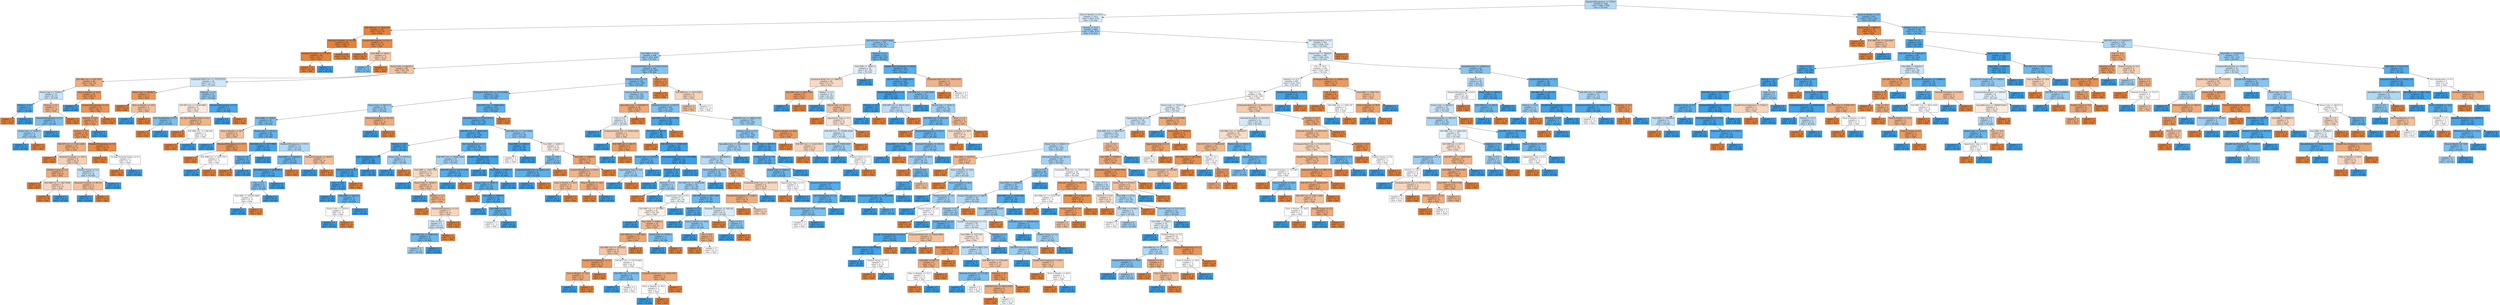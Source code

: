 digraph Tree {
node [shape=box, style="filled", color="black"] ;
0 [label="NumberOfEmployees <= 2750.0\nsamples = 1444\nvalue = [860, 1398]\nclass = No Sale", fillcolor="#399de562"] ;
1 [label="Term in Months <= 0.5\nsamples = 1013\nvalue = [693, 874]\nclass = No Sale", fillcolor="#399de535"] ;
0 -> 1 [labeldistance=2.5, labelangle=45, headlabel="True"] ;
2 [label="X36 NRR List <= 1878.114\nsamples = 147\nvalue = [227, 4]\nclass = Sale", fillcolor="#e58139fb"] ;
1 -> 2 ;
3 [label="Network Proximity <= 117.06\nsamples = 126\nvalue = [196, 1]\nclass = Sale", fillcolor="#e58139fe"] ;
2 -> 3 ;
4 [label="Network Proximity <= 111.475\nsamples = 38\nvalue = [53, 1]\nclass = Sale", fillcolor="#e58139fa"] ;
3 -> 4 ;
5 [label="samples = 37\nvalue = [53, 0]\nclass = Sale", fillcolor="#e58139ff"] ;
4 -> 5 ;
6 [label="samples = 1\nvalue = [0, 1]\nclass = No Sale", fillcolor="#399de5ff"] ;
4 -> 6 ;
7 [label="samples = 88\nvalue = [143, 0]\nclass = Sale", fillcolor="#e58139ff"] ;
3 -> 7 ;
8 [label="NumberOfEmployees <= 167.5\nsamples = 21\nvalue = [31, 3]\nclass = Sale", fillcolor="#e58139e6"] ;
2 -> 8 ;
9 [label="samples = 15\nvalue = [26, 0]\nclass = Sale", fillcolor="#e58139ff"] ;
8 -> 9 ;
10 [label="Total BRR <= 9266.5\nsamples = 6\nvalue = [5, 3]\nclass = Sale", fillcolor="#e5813966"] ;
8 -> 10 ;
11 [label="samples = 3\nvalue = [1, 3]\nclass = No Sale", fillcolor="#399de5aa"] ;
10 -> 11 ;
12 [label="samples = 3\nvalue = [4, 0]\nclass = Sale", fillcolor="#e58139ff"] ;
10 -> 12 ;
13 [label="Vertical <= 15.0\nsamples = 866\nvalue = [466, 870]\nclass = No Sale", fillcolor="#399de576"] ;
1 -> 13 ;
14 [label="X36 NPV List <= 42875.4648\nsamples = 561\nvalue = [260, 617]\nclass = No Sale", fillcolor="#399de594"] ;
13 -> 14 ;
15 [label="Total BRR <= 67.0\nsamples = 408\nvalue = [216, 426]\nclass = No Sale", fillcolor="#399de57e"] ;
14 -> 15 ;
16 [label="Postal Code <= 80124.5\nsamples = 66\nvalue = [67, 36]\nclass = Sale", fillcolor="#e5813976"] ;
15 -> 16 ;
17 [label="X36 MRC List <= 659.7875\nsamples = 46\nvalue = [54, 19]\nclass = Sale", fillcolor="#e58139a5"] ;
16 -> 17 ;
18 [label="Postal Code <= 75204.5\nsamples = 12\nvalue = [8, 11]\nclass = No Sale", fillcolor="#399de546"] ;
17 -> 18 ;
19 [label="Vertical <= 4.5\nsamples = 5\nvalue = [1, 8]\nclass = No Sale", fillcolor="#399de5df"] ;
18 -> 19 ;
20 [label="samples = 1\nvalue = [1, 0]\nclass = Sale", fillcolor="#e58139ff"] ;
19 -> 20 ;
21 [label="samples = 4\nvalue = [0, 8]\nclass = No Sale", fillcolor="#399de5ff"] ;
19 -> 21 ;
22 [label="Vertical <= 3.5\nsamples = 7\nvalue = [7, 3]\nclass = Sale", fillcolor="#e5813992"] ;
18 -> 22 ;
23 [label="NumberOfEmployees <= 2.5\nsamples = 4\nvalue = [1, 3]\nclass = No Sale", fillcolor="#399de5aa"] ;
22 -> 23 ;
24 [label="Postal Code <= 76181.5\nsamples = 3\nvalue = [1, 2]\nclass = No Sale", fillcolor="#399de57f"] ;
23 -> 24 ;
25 [label="samples = 2\nvalue = [0, 2]\nclass = No Sale", fillcolor="#399de5ff"] ;
24 -> 25 ;
26 [label="samples = 1\nvalue = [1, 0]\nclass = Sale", fillcolor="#e58139ff"] ;
24 -> 26 ;
27 [label="samples = 1\nvalue = [0, 1]\nclass = No Sale", fillcolor="#399de5ff"] ;
23 -> 27 ;
28 [label="samples = 3\nvalue = [6, 0]\nclass = Sale", fillcolor="#e58139ff"] ;
22 -> 28 ;
29 [label="Term in Months <= 18.0\nsamples = 34\nvalue = [46, 8]\nclass = Sale", fillcolor="#e58139d3"] ;
17 -> 29 ;
30 [label="samples = 1\nvalue = [0, 1]\nclass = No Sale", fillcolor="#399de5ff"] ;
29 -> 30 ;
31 [label="NumberOfEmployees <= 4.0\nsamples = 33\nvalue = [46, 7]\nclass = Sale", fillcolor="#e58139d8"] ;
29 -> 31 ;
32 [label="Industry <= 4.5\nsamples = 27\nvalue = [33, 7]\nclass = Sale", fillcolor="#e58139c9"] ;
31 -> 32 ;
33 [label="Vertical <= 3.5\nsamples = 26\nvalue = [33, 6]\nclass = Sale", fillcolor="#e58139d1"] ;
32 -> 33 ;
34 [label="X36 NPV List <= 27221.1445\nsamples = 12\nvalue = [14, 5]\nclass = Sale", fillcolor="#e58139a4"] ;
33 -> 34 ;
35 [label="samples = 4\nvalue = [6, 0]\nclass = Sale", fillcolor="#e58139ff"] ;
34 -> 35 ;
36 [label="Network Proximity <= 335.5\nsamples = 8\nvalue = [8, 5]\nclass = Sale", fillcolor="#e5813960"] ;
34 -> 36 ;
37 [label="Product Group <= 1.0\nsamples = 5\nvalue = [6, 2]\nclass = Sale", fillcolor="#e58139aa"] ;
36 -> 37 ;
38 [label="samples = 2\nvalue = [3, 0]\nclass = Sale", fillcolor="#e58139ff"] ;
37 -> 38 ;
39 [label="X36 NRR List <= 1487.9188\nsamples = 3\nvalue = [3, 2]\nclass = Sale", fillcolor="#e5813955"] ;
37 -> 39 ;
40 [label="samples = 2\nvalue = [3, 0]\nclass = Sale", fillcolor="#e58139ff"] ;
39 -> 40 ;
41 [label="samples = 1\nvalue = [0, 2]\nclass = No Sale", fillcolor="#399de5ff"] ;
39 -> 41 ;
42 [label="Product Group <= 1.0\nsamples = 3\nvalue = [2, 3]\nclass = No Sale", fillcolor="#399de555"] ;
36 -> 42 ;
43 [label="Network Proximity <= 901.63\nsamples = 2\nvalue = [2, 1]\nclass = Sale", fillcolor="#e581397f"] ;
42 -> 43 ;
44 [label="samples = 1\nvalue = [0, 1]\nclass = No Sale", fillcolor="#399de5ff"] ;
43 -> 44 ;
45 [label="samples = 1\nvalue = [2, 0]\nclass = Sale", fillcolor="#e58139ff"] ;
43 -> 45 ;
46 [label="samples = 1\nvalue = [0, 2]\nclass = No Sale", fillcolor="#399de5ff"] ;
42 -> 46 ;
47 [label="NumberOfEmployees <= 1.0\nsamples = 14\nvalue = [19, 1]\nclass = Sale", fillcolor="#e58139f2"] ;
33 -> 47 ;
48 [label="samples = 12\nvalue = [18, 0]\nclass = Sale", fillcolor="#e58139ff"] ;
47 -> 48 ;
49 [label="On Zayo Network Status <= 0.5\nsamples = 2\nvalue = [1, 1]\nclass = Sale", fillcolor="#e5813900"] ;
47 -> 49 ;
50 [label="samples = 1\nvalue = [1, 0]\nclass = Sale", fillcolor="#e58139ff"] ;
49 -> 50 ;
51 [label="samples = 1\nvalue = [0, 1]\nclass = No Sale", fillcolor="#399de5ff"] ;
49 -> 51 ;
52 [label="samples = 1\nvalue = [0, 1]\nclass = No Sale", fillcolor="#399de5ff"] ;
32 -> 52 ;
53 [label="samples = 6\nvalue = [13, 0]\nclass = Sale", fillcolor="#e58139ff"] ;
31 -> 53 ;
54 [label="Estimated Build Cost <= 15370.6758\nsamples = 20\nvalue = [13, 17]\nclass = No Sale", fillcolor="#399de53c"] ;
16 -> 54 ;
55 [label="Postal Code <= 80202.5\nsamples = 5\nvalue = [6, 1]\nclass = Sale", fillcolor="#e58139d4"] ;
54 -> 55 ;
56 [label="samples = 3\nvalue = [4, 0]\nclass = Sale", fillcolor="#e58139ff"] ;
55 -> 56 ;
57 [label="Term in Months <= 18.5\nsamples = 2\nvalue = [2, 1]\nclass = Sale", fillcolor="#e581397f"] ;
55 -> 57 ;
58 [label="samples = 1\nvalue = [0, 1]\nclass = No Sale", fillcolor="#399de5ff"] ;
57 -> 58 ;
59 [label="samples = 1\nvalue = [2, 0]\nclass = Sale", fillcolor="#e58139ff"] ;
57 -> 59 ;
60 [label="Industry <= 1.5\nsamples = 15\nvalue = [7, 16]\nclass = No Sale", fillcolor="#399de58f"] ;
54 -> 60 ;
61 [label="X36 NPV List <= 13140.9883\nsamples = 8\nvalue = [6, 5]\nclass = Sale", fillcolor="#e581392a"] ;
60 -> 61 ;
62 [label="Net Classification <= 1.5\nsamples = 3\nvalue = [1, 3]\nclass = No Sale", fillcolor="#399de5aa"] ;
61 -> 62 ;
63 [label="samples = 1\nvalue = [1, 0]\nclass = Sale", fillcolor="#e58139ff"] ;
62 -> 63 ;
64 [label="samples = 2\nvalue = [0, 3]\nclass = No Sale", fillcolor="#399de5ff"] ;
62 -> 64 ;
65 [label="On Zayo Network Status <= 0.5\nsamples = 5\nvalue = [5, 2]\nclass = Sale", fillcolor="#e5813999"] ;
61 -> 65 ;
66 [label="samples = 3\nvalue = [3, 0]\nclass = Sale", fillcolor="#e58139ff"] ;
65 -> 66 ;
67 [label="X36 NRR List <= 1186.202\nsamples = 2\nvalue = [2, 2]\nclass = Sale", fillcolor="#e5813900"] ;
65 -> 67 ;
68 [label="samples = 1\nvalue = [2, 0]\nclass = Sale", fillcolor="#e58139ff"] ;
67 -> 68 ;
69 [label="samples = 1\nvalue = [0, 2]\nclass = No Sale", fillcolor="#399de5ff"] ;
67 -> 69 ;
70 [label="NumberOfEmployees <= 7.5\nsamples = 7\nvalue = [1, 11]\nclass = No Sale", fillcolor="#399de5e8"] ;
60 -> 70 ;
71 [label="samples = 6\nvalue = [0, 11]\nclass = No Sale", fillcolor="#399de5ff"] ;
70 -> 71 ;
72 [label="samples = 1\nvalue = [1, 0]\nclass = Sale", fillcolor="#e58139ff"] ;
70 -> 72 ;
73 [label="Estimated Build Cost <= 119515.0234\nsamples = 342\nvalue = [149, 390]\nclass = No Sale", fillcolor="#399de59e"] ;
15 -> 73 ;
74 [label="Product Group <= 1.5\nsamples = 330\nvalue = [131, 388]\nclass = No Sale", fillcolor="#399de5a9"] ;
73 -> 74 ;
75 [label="Estimated Build Cost <= 16778.9492\nsamples = 172\nvalue = [55, 228]\nclass = No Sale", fillcolor="#399de5c1"] ;
74 -> 75 ;
76 [label="Postal Code <= 80157.0\nsamples = 49\nvalue = [26, 54]\nclass = No Sale", fillcolor="#399de584"] ;
75 -> 76 ;
77 [label="Total BRR <= 7498.0\nsamples = 42\nvalue = [17, 51]\nclass = No Sale", fillcolor="#399de5aa"] ;
76 -> 77 ;
78 [label="Term in Months <= 30.0\nsamples = 6\nvalue = [6, 3]\nclass = Sale", fillcolor="#e581397f"] ;
77 -> 78 ;
79 [label="samples = 1\nvalue = [0, 2]\nclass = No Sale", fillcolor="#399de5ff"] ;
78 -> 79 ;
80 [label="NumberOfEmployees <= 137.5\nsamples = 5\nvalue = [6, 1]\nclass = Sale", fillcolor="#e58139d4"] ;
78 -> 80 ;
81 [label="samples = 3\nvalue = [5, 0]\nclass = Sale", fillcolor="#e58139ff"] ;
80 -> 81 ;
82 [label="X36 NRR List <= 3207.7917\nsamples = 2\nvalue = [1, 1]\nclass = Sale", fillcolor="#e5813900"] ;
80 -> 82 ;
83 [label="samples = 1\nvalue = [0, 1]\nclass = No Sale", fillcolor="#399de5ff"] ;
82 -> 83 ;
84 [label="samples = 1\nvalue = [1, 0]\nclass = Sale", fillcolor="#e58139ff"] ;
82 -> 84 ;
85 [label="Postal Code <= 75152.5\nsamples = 36\nvalue = [11, 48]\nclass = No Sale", fillcolor="#399de5c5"] ;
77 -> 85 ;
86 [label="X36 NRR List <= 1077.9998\nsamples = 21\nvalue = [2, 33]\nclass = No Sale", fillcolor="#399de5f0"] ;
85 -> 86 ;
87 [label="Type <= 1.0\nsamples = 8\nvalue = [2, 11]\nclass = No Sale", fillcolor="#399de5d1"] ;
86 -> 87 ;
88 [label="samples = 2\nvalue = [2, 0]\nclass = Sale", fillcolor="#e58139ff"] ;
87 -> 88 ;
89 [label="samples = 6\nvalue = [0, 11]\nclass = No Sale", fillcolor="#399de5ff"] ;
87 -> 89 ;
90 [label="samples = 13\nvalue = [0, 22]\nclass = No Sale", fillcolor="#399de5ff"] ;
86 -> 90 ;
91 [label="NumberOfEmployees <= 573.5\nsamples = 15\nvalue = [9, 15]\nclass = No Sale", fillcolor="#399de566"] ;
85 -> 91 ;
92 [label="Total BRR <= 1424542.5\nsamples = 8\nvalue = [3, 12]\nclass = No Sale", fillcolor="#399de5bf"] ;
91 -> 92 ;
93 [label="AnnualRevenue <= 2858200.0\nsamples = 7\nvalue = [1, 12]\nclass = No Sale", fillcolor="#399de5ea"] ;
92 -> 93 ;
94 [label="City <= 5.5\nsamples = 3\nvalue = [1, 3]\nclass = No Sale", fillcolor="#399de5aa"] ;
93 -> 94 ;
95 [label="Total BRR <= 244160.0469\nsamples = 2\nvalue = [1, 1]\nclass = Sale", fillcolor="#e5813900"] ;
94 -> 95 ;
96 [label="samples = 1\nvalue = [0, 1]\nclass = No Sale", fillcolor="#399de5ff"] ;
95 -> 96 ;
97 [label="samples = 1\nvalue = [1, 0]\nclass = Sale", fillcolor="#e58139ff"] ;
95 -> 97 ;
98 [label="samples = 1\nvalue = [0, 2]\nclass = No Sale", fillcolor="#399de5ff"] ;
94 -> 98 ;
99 [label="samples = 4\nvalue = [0, 9]\nclass = No Sale", fillcolor="#399de5ff"] ;
93 -> 99 ;
100 [label="samples = 1\nvalue = [2, 0]\nclass = Sale", fillcolor="#e58139ff"] ;
92 -> 100 ;
101 [label="Network Proximity <= 49.675\nsamples = 7\nvalue = [6, 3]\nclass = Sale", fillcolor="#e581397f"] ;
91 -> 101 ;
102 [label="samples = 2\nvalue = [0, 3]\nclass = No Sale", fillcolor="#399de5ff"] ;
101 -> 102 ;
103 [label="samples = 5\nvalue = [6, 0]\nclass = Sale", fillcolor="#e58139ff"] ;
101 -> 103 ;
104 [label="Network Proximity <= 84.145\nsamples = 7\nvalue = [9, 3]\nclass = Sale", fillcolor="#e58139aa"] ;
76 -> 104 ;
105 [label="samples = 1\nvalue = [0, 3]\nclass = No Sale", fillcolor="#399de5ff"] ;
104 -> 105 ;
106 [label="samples = 6\nvalue = [9, 0]\nclass = Sale", fillcolor="#e58139ff"] ;
104 -> 106 ;
107 [label="X36 NPV List <= 40004.6914\nsamples = 123\nvalue = [29, 174]\nclass = No Sale", fillcolor="#399de5d4"] ;
75 -> 107 ;
108 [label="AnnualRevenue <= 111337272.0\nsamples = 122\nvalue = [27, 174]\nclass = No Sale", fillcolor="#399de5d7"] ;
107 -> 108 ;
109 [label="X36 NPV List <= 23085.2031\nsamples = 101\nvalue = [17, 150]\nclass = No Sale", fillcolor="#399de5e2"] ;
108 -> 109 ;
110 [label="Vertical <= 10.0\nsamples = 43\nvalue = [3, 71]\nclass = No Sale", fillcolor="#399de5f4"] ;
109 -> 110 ;
111 [label="Net Classification <= 0.5\nsamples = 40\nvalue = [2, 69]\nclass = No Sale", fillcolor="#399de5f8"] ;
110 -> 111 ;
112 [label="Product Group <= 0.5\nsamples = 18\nvalue = [2, 33]\nclass = No Sale", fillcolor="#399de5f0"] ;
111 -> 112 ;
113 [label="City <= 10.0\nsamples = 17\nvalue = [1, 33]\nclass = No Sale", fillcolor="#399de5f7"] ;
112 -> 113 ;
114 [label="samples = 12\nvalue = [0, 28]\nclass = No Sale", fillcolor="#399de5ff"] ;
113 -> 114 ;
115 [label="Total BRR <= 2503.72\nsamples = 5\nvalue = [1, 5]\nclass = No Sale", fillcolor="#399de5cc"] ;
113 -> 115 ;
116 [label="Postal Code <= 55079.0\nsamples = 2\nvalue = [1, 1]\nclass = Sale", fillcolor="#e5813900"] ;
115 -> 116 ;
117 [label="samples = 1\nvalue = [0, 1]\nclass = No Sale", fillcolor="#399de5ff"] ;
116 -> 117 ;
118 [label="samples = 1\nvalue = [1, 0]\nclass = Sale", fillcolor="#e58139ff"] ;
116 -> 118 ;
119 [label="samples = 3\nvalue = [0, 4]\nclass = No Sale", fillcolor="#399de5ff"] ;
115 -> 119 ;
120 [label="samples = 1\nvalue = [1, 0]\nclass = Sale", fillcolor="#e58139ff"] ;
112 -> 120 ;
121 [label="samples = 22\nvalue = [0, 36]\nclass = No Sale", fillcolor="#399de5ff"] ;
111 -> 121 ;
122 [label="Postal Code <= 78174.5\nsamples = 3\nvalue = [1, 2]\nclass = No Sale", fillcolor="#399de57f"] ;
110 -> 122 ;
123 [label="samples = 2\nvalue = [0, 2]\nclass = No Sale", fillcolor="#399de5ff"] ;
122 -> 123 ;
124 [label="samples = 1\nvalue = [1, 0]\nclass = Sale", fillcolor="#e58139ff"] ;
122 -> 124 ;
125 [label="Net Classification <= 1.5\nsamples = 58\nvalue = [14, 79]\nclass = No Sale", fillcolor="#399de5d2"] ;
109 -> 125 ;
126 [label="X36 NPV List <= 28282.5449\nsamples = 19\nvalue = [12, 22]\nclass = No Sale", fillcolor="#399de574"] ;
125 -> 126 ;
127 [label="Total BRR <= 2500.7349\nsamples = 11\nvalue = [10, 7]\nclass = Sale", fillcolor="#e581394d"] ;
126 -> 127 ;
128 [label="samples = 2\nvalue = [0, 2]\nclass = No Sale", fillcolor="#399de5ff"] ;
127 -> 128 ;
129 [label="Postal Code <= 30305.5\nsamples = 9\nvalue = [10, 5]\nclass = Sale", fillcolor="#e581397f"] ;
127 -> 129 ;
130 [label="samples = 1\nvalue = [0, 1]\nclass = No Sale", fillcolor="#399de5ff"] ;
129 -> 130 ;
131 [label="Market <= 1.0\nsamples = 8\nvalue = [10, 4]\nclass = Sale", fillcolor="#e5813999"] ;
129 -> 131 ;
132 [label="samples = 1\nvalue = [4, 0]\nclass = Sale", fillcolor="#e58139ff"] ;
131 -> 132 ;
133 [label="NumberOfEmployees <= 2.0\nsamples = 7\nvalue = [6, 4]\nclass = Sale", fillcolor="#e5813955"] ;
131 -> 133 ;
134 [label="City <= 8.0\nsamples = 5\nvalue = [3, 4]\nclass = No Sale", fillcolor="#399de540"] ;
133 -> 134 ;
135 [label="X36 MRC List <= 1596.6232\nsamples = 4\nvalue = [1, 4]\nclass = No Sale", fillcolor="#399de5bf"] ;
134 -> 135 ;
136 [label="samples = 2\nvalue = [1, 2]\nclass = No Sale", fillcolor="#399de57f"] ;
135 -> 136 ;
137 [label="samples = 2\nvalue = [0, 2]\nclass = No Sale", fillcolor="#399de5ff"] ;
135 -> 137 ;
138 [label="samples = 1\nvalue = [2, 0]\nclass = Sale", fillcolor="#e58139ff"] ;
134 -> 138 ;
139 [label="samples = 2\nvalue = [3, 0]\nclass = Sale", fillcolor="#e58139ff"] ;
133 -> 139 ;
140 [label="X36 NPV List <= 31112.3164\nsamples = 8\nvalue = [2, 15]\nclass = No Sale", fillcolor="#399de5dd"] ;
126 -> 140 ;
141 [label="samples = 7\nvalue = [0, 15]\nclass = No Sale", fillcolor="#399de5ff"] ;
140 -> 141 ;
142 [label="samples = 1\nvalue = [2, 0]\nclass = Sale", fillcolor="#e58139ff"] ;
140 -> 142 ;
143 [label="DandB Total Employees <= 25.0\nsamples = 39\nvalue = [2, 57]\nclass = No Sale", fillcolor="#399de5f6"] ;
125 -> 143 ;
144 [label="samples = 18\nvalue = [0, 30]\nclass = No Sale", fillcolor="#399de5ff"] ;
143 -> 144 ;
145 [label="Total BRR <= 673667.5\nsamples = 21\nvalue = [2, 27]\nclass = No Sale", fillcolor="#399de5ec"] ;
143 -> 145 ;
146 [label="Postal Code <= 30307.5\nsamples = 11\nvalue = [2, 10]\nclass = No Sale", fillcolor="#399de5cc"] ;
145 -> 146 ;
147 [label="samples = 1\nvalue = [1, 0]\nclass = Sale", fillcolor="#e58139ff"] ;
146 -> 147 ;
148 [label="Total BRR <= 25065.0\nsamples = 10\nvalue = [1, 10]\nclass = No Sale", fillcolor="#399de5e6"] ;
146 -> 148 ;
149 [label="samples = 4\nvalue = [0, 5]\nclass = No Sale", fillcolor="#399de5ff"] ;
148 -> 149 ;
150 [label="Total BRR <= 30271.0\nsamples = 6\nvalue = [1, 5]\nclass = No Sale", fillcolor="#399de5cc"] ;
148 -> 150 ;
151 [label="samples = 2\nvalue = [1, 1]\nclass = Sale", fillcolor="#e5813900"] ;
150 -> 151 ;
152 [label="samples = 4\nvalue = [0, 4]\nclass = No Sale", fillcolor="#399de5ff"] ;
150 -> 152 ;
153 [label="samples = 10\nvalue = [0, 17]\nclass = No Sale", fillcolor="#399de5ff"] ;
145 -> 153 ;
154 [label="X36 NRR List <= 1126.8889\nsamples = 21\nvalue = [10, 24]\nclass = No Sale", fillcolor="#399de595"] ;
108 -> 154 ;
155 [label="Total BRR <= 25849.0\nsamples = 10\nvalue = [1, 16]\nclass = No Sale", fillcolor="#399de5ef"] ;
154 -> 155 ;
156 [label="samples = 2\nvalue = [1, 1]\nclass = Sale", fillcolor="#e5813900"] ;
155 -> 156 ;
157 [label="samples = 8\nvalue = [0, 15]\nclass = No Sale", fillcolor="#399de5ff"] ;
155 -> 157 ;
158 [label="Total BRR <= 69691.0\nsamples = 11\nvalue = [9, 8]\nclass = Sale", fillcolor="#e581391c"] ;
154 -> 158 ;
159 [label="Type <= 16.0\nsamples = 5\nvalue = [2, 6]\nclass = No Sale", fillcolor="#399de5aa"] ;
158 -> 159 ;
160 [label="Estimated Build Cost <= 42415.1211\nsamples = 4\nvalue = [1, 6]\nclass = No Sale", fillcolor="#399de5d4"] ;
159 -> 160 ;
161 [label="samples = 3\nvalue = [0, 6]\nclass = No Sale", fillcolor="#399de5ff"] ;
160 -> 161 ;
162 [label="samples = 1\nvalue = [1, 0]\nclass = Sale", fillcolor="#e58139ff"] ;
160 -> 162 ;
163 [label="samples = 1\nvalue = [1, 0]\nclass = Sale", fillcolor="#e58139ff"] ;
159 -> 163 ;
164 [label="Total BRR <= 99964.0\nsamples = 6\nvalue = [7, 2]\nclass = Sale", fillcolor="#e58139b6"] ;
158 -> 164 ;
165 [label="NumberOfEmployees <= 819.5\nsamples = 4\nvalue = [5, 2]\nclass = Sale", fillcolor="#e5813999"] ;
164 -> 165 ;
166 [label="Term in Months <= 24.0\nsamples = 2\nvalue = [2, 1]\nclass = Sale", fillcolor="#e581397f"] ;
165 -> 166 ;
167 [label="samples = 1\nvalue = [0, 1]\nclass = No Sale", fillcolor="#399de5ff"] ;
166 -> 167 ;
168 [label="samples = 1\nvalue = [2, 0]\nclass = Sale", fillcolor="#e58139ff"] ;
166 -> 168 ;
169 [label="Term in Months <= 24.0\nsamples = 2\nvalue = [3, 1]\nclass = Sale", fillcolor="#e58139aa"] ;
165 -> 169 ;
170 [label="samples = 1\nvalue = [3, 0]\nclass = Sale", fillcolor="#e58139ff"] ;
169 -> 170 ;
171 [label="samples = 1\nvalue = [0, 1]\nclass = No Sale", fillcolor="#399de5ff"] ;
169 -> 171 ;
172 [label="samples = 2\nvalue = [2, 0]\nclass = Sale", fillcolor="#e58139ff"] ;
164 -> 172 ;
173 [label="samples = 1\nvalue = [2, 0]\nclass = Sale", fillcolor="#e58139ff"] ;
107 -> 173 ;
174 [label="Term in Months <= 15.0\nsamples = 158\nvalue = [76, 160]\nclass = No Sale", fillcolor="#399de586"] ;
74 -> 174 ;
175 [label="AnnualRevenue <= 6323957.0\nsamples = 18\nvalue = [19, 6]\nclass = Sale", fillcolor="#e58139ae"] ;
174 -> 175 ;
176 [label="City <= 4.5\nsamples = 8\nvalue = [5, 6]\nclass = No Sale", fillcolor="#399de52a"] ;
175 -> 176 ;
177 [label="samples = 3\nvalue = [0, 3]\nclass = No Sale", fillcolor="#399de5ff"] ;
176 -> 177 ;
178 [label="Estimated Build Cost <= 19245.4258\nsamples = 5\nvalue = [5, 3]\nclass = Sale", fillcolor="#e5813966"] ;
176 -> 178 ;
179 [label="samples = 2\nvalue = [0, 2]\nclass = No Sale", fillcolor="#399de5ff"] ;
178 -> 179 ;
180 [label="X36 NRR List <= 345.75\nsamples = 3\nvalue = [5, 1]\nclass = Sale", fillcolor="#e58139cc"] ;
178 -> 180 ;
181 [label="samples = 1\nvalue = [0, 1]\nclass = No Sale", fillcolor="#399de5ff"] ;
180 -> 181 ;
182 [label="samples = 2\nvalue = [5, 0]\nclass = Sale", fillcolor="#e58139ff"] ;
180 -> 182 ;
183 [label="samples = 10\nvalue = [14, 0]\nclass = Sale", fillcolor="#e58139ff"] ;
175 -> 183 ;
184 [label="Network Proximity <= 93.75\nsamples = 140\nvalue = [57, 154]\nclass = No Sale", fillcolor="#399de5a1"] ;
174 -> 184 ;
185 [label="X36 MRC List <= 9213.8789\nsamples = 33\nvalue = [4, 48]\nclass = No Sale", fillcolor="#399de5ea"] ;
184 -> 185 ;
186 [label="Total BRR <= 805.22\nsamples = 32\nvalue = [3, 48]\nclass = No Sale", fillcolor="#399de5ef"] ;
185 -> 186 ;
187 [label="samples = 1\nvalue = [1, 0]\nclass = Sale", fillcolor="#e58139ff"] ;
186 -> 187 ;
188 [label="X36 NPV List <= 5358.5195\nsamples = 31\nvalue = [2, 48]\nclass = No Sale", fillcolor="#399de5f4"] ;
186 -> 188 ;
189 [label="Postal Code <= 52752.0\nsamples = 4\nvalue = [1, 6]\nclass = No Sale", fillcolor="#399de5d4"] ;
188 -> 189 ;
190 [label="Opportunity Type <= 3.0\nsamples = 3\nvalue = [1, 2]\nclass = No Sale", fillcolor="#399de57f"] ;
189 -> 190 ;
191 [label="samples = 2\nvalue = [0, 2]\nclass = No Sale", fillcolor="#399de5ff"] ;
190 -> 191 ;
192 [label="samples = 1\nvalue = [1, 0]\nclass = Sale", fillcolor="#e58139ff"] ;
190 -> 192 ;
193 [label="samples = 1\nvalue = [0, 4]\nclass = No Sale", fillcolor="#399de5ff"] ;
189 -> 193 ;
194 [label="Estimated Build Cost <= 15755.5996\nsamples = 27\nvalue = [1, 42]\nclass = No Sale", fillcolor="#399de5f9"] ;
188 -> 194 ;
195 [label="Industry <= 0.5\nsamples = 16\nvalue = [1, 21]\nclass = No Sale", fillcolor="#399de5f3"] ;
194 -> 195 ;
196 [label="samples = 13\nvalue = [0, 19]\nclass = No Sale", fillcolor="#399de5ff"] ;
195 -> 196 ;
197 [label="Vertical <= 1.5\nsamples = 3\nvalue = [1, 2]\nclass = No Sale", fillcolor="#399de57f"] ;
195 -> 197 ;
198 [label="samples = 1\nvalue = [1, 0]\nclass = Sale", fillcolor="#e58139ff"] ;
197 -> 198 ;
199 [label="samples = 2\nvalue = [0, 2]\nclass = No Sale", fillcolor="#399de5ff"] ;
197 -> 199 ;
200 [label="samples = 11\nvalue = [0, 21]\nclass = No Sale", fillcolor="#399de5ff"] ;
194 -> 200 ;
201 [label="samples = 1\nvalue = [1, 0]\nclass = Sale", fillcolor="#e58139ff"] ;
185 -> 201 ;
202 [label="X36 NPV List <= 38824.2734\nsamples = 107\nvalue = [53, 106]\nclass = No Sale", fillcolor="#399de57f"] ;
184 -> 202 ;
203 [label="Product Group <= 4.5\nsamples = 98\nvalue = [43, 104]\nclass = No Sale", fillcolor="#399de596"] ;
202 -> 203 ;
204 [label="AnnualRevenue <= 334252960.0\nsamples = 76\nvalue = [41, 77]\nclass = No Sale", fillcolor="#399de577"] ;
203 -> 204 ;
205 [label="AnnualRevenue <= 96438464.0\nsamples = 68\nvalue = [41, 66]\nclass = No Sale", fillcolor="#399de561"] ;
204 -> 205 ;
206 [label="Term in Months <= 37.0\nsamples = 56\nvalue = [25, 62]\nclass = No Sale", fillcolor="#399de598"] ;
205 -> 206 ;
207 [label="X36 NRR List <= 1630.6228\nsamples = 49\nvalue = [25, 48]\nclass = No Sale", fillcolor="#399de57a"] ;
206 -> 207 ;
208 [label="Opportunity Type <= 0.5\nsamples = 27\nvalue = [18, 19]\nclass = No Sale", fillcolor="#399de50d"] ;
207 -> 208 ;
209 [label="X36 MRC List <= 327.8867\nsamples = 25\nvalue = [18, 16]\nclass = Sale", fillcolor="#e581391c"] ;
208 -> 209 ;
210 [label="samples = 5\nvalue = [0, 8]\nclass = No Sale", fillcolor="#399de5ff"] ;
209 -> 210 ;
211 [label="Total BRR <= 93982.5\nsamples = 20\nvalue = [18, 8]\nclass = Sale", fillcolor="#e581398e"] ;
209 -> 211 ;
212 [label="X36 NRR List <= 955.3263\nsamples = 17\nvalue = [17, 5]\nclass = Sale", fillcolor="#e58139b4"] ;
211 -> 212 ;
213 [label="X36 MRC List <= 728.2412\nsamples = 11\nvalue = [9, 5]\nclass = Sale", fillcolor="#e5813971"] ;
212 -> 213 ;
214 [label="DandB Total Employees <= 3.5\nsamples = 4\nvalue = [5, 1]\nclass = Sale", fillcolor="#e58139cc"] ;
213 -> 214 ;
215 [label="Term in Months <= 30.0\nsamples = 2\nvalue = [3, 1]\nclass = Sale", fillcolor="#e58139aa"] ;
214 -> 215 ;
216 [label="samples = 1\nvalue = [0, 1]\nclass = No Sale", fillcolor="#399de5ff"] ;
215 -> 216 ;
217 [label="samples = 1\nvalue = [3, 0]\nclass = Sale", fillcolor="#e58139ff"] ;
215 -> 217 ;
218 [label="samples = 2\nvalue = [2, 0]\nclass = Sale", fillcolor="#e58139ff"] ;
214 -> 218 ;
219 [label="X36 NPV List <= 25578.9844\nsamples = 7\nvalue = [4, 4]\nclass = Sale", fillcolor="#e5813900"] ;
213 -> 219 ;
220 [label="X36 MRC List <= 1674.48\nsamples = 4\nvalue = [1, 3]\nclass = No Sale", fillcolor="#399de5aa"] ;
219 -> 220 ;
221 [label="samples = 2\nvalue = [0, 2]\nclass = No Sale", fillcolor="#399de5ff"] ;
220 -> 221 ;
222 [label="samples = 2\nvalue = [1, 1]\nclass = Sale", fillcolor="#e5813900"] ;
220 -> 222 ;
223 [label="Estimated Build Cost <= 24646.9766\nsamples = 3\nvalue = [3, 1]\nclass = Sale", fillcolor="#e58139aa"] ;
219 -> 223 ;
224 [label="Term in Months <= 30.0\nsamples = 2\nvalue = [1, 1]\nclass = Sale", fillcolor="#e5813900"] ;
223 -> 224 ;
225 [label="samples = 1\nvalue = [0, 1]\nclass = No Sale", fillcolor="#399de5ff"] ;
224 -> 225 ;
226 [label="samples = 1\nvalue = [1, 0]\nclass = Sale", fillcolor="#e58139ff"] ;
224 -> 226 ;
227 [label="samples = 1\nvalue = [2, 0]\nclass = Sale", fillcolor="#e58139ff"] ;
223 -> 227 ;
228 [label="samples = 6\nvalue = [8, 0]\nclass = Sale", fillcolor="#e58139ff"] ;
212 -> 228 ;
229 [label="Postal Code <= 77659.5\nsamples = 3\nvalue = [1, 3]\nclass = No Sale", fillcolor="#399de5aa"] ;
211 -> 229 ;
230 [label="samples = 2\nvalue = [0, 3]\nclass = No Sale", fillcolor="#399de5ff"] ;
229 -> 230 ;
231 [label="samples = 1\nvalue = [1, 0]\nclass = Sale", fillcolor="#e58139ff"] ;
229 -> 231 ;
232 [label="samples = 2\nvalue = [0, 3]\nclass = No Sale", fillcolor="#399de5ff"] ;
208 -> 232 ;
233 [label="X36 MRC List <= 3827.1899\nsamples = 22\nvalue = [7, 29]\nclass = No Sale", fillcolor="#399de5c1"] ;
207 -> 233 ;
234 [label="Market <= 1.5\nsamples = 17\nvalue = [3, 24]\nclass = No Sale", fillcolor="#399de5df"] ;
233 -> 234 ;
235 [label="samples = 9\nvalue = [0, 17]\nclass = No Sale", fillcolor="#399de5ff"] ;
234 -> 235 ;
236 [label="Term in Months <= 30.0\nsamples = 8\nvalue = [3, 7]\nclass = No Sale", fillcolor="#399de592"] ;
234 -> 236 ;
237 [label="samples = 4\nvalue = [0, 6]\nclass = No Sale", fillcolor="#399de5ff"] ;
236 -> 237 ;
238 [label="City <= 6.0\nsamples = 4\nvalue = [3, 1]\nclass = Sale", fillcolor="#e58139aa"] ;
236 -> 238 ;
239 [label="samples = 2\nvalue = [2, 0]\nclass = Sale", fillcolor="#e58139ff"] ;
238 -> 239 ;
240 [label="samples = 2\nvalue = [1, 1]\nclass = Sale", fillcolor="#e5813900"] ;
238 -> 240 ;
241 [label="Network Proximity <= 168.145\nsamples = 5\nvalue = [4, 5]\nclass = No Sale", fillcolor="#399de533"] ;
233 -> 241 ;
242 [label="samples = 1\nvalue = [2, 0]\nclass = Sale", fillcolor="#e58139ff"] ;
241 -> 242 ;
243 [label="Type <= 0.5\nsamples = 4\nvalue = [2, 5]\nclass = No Sale", fillcolor="#399de599"] ;
241 -> 243 ;
244 [label="samples = 2\nvalue = [0, 5]\nclass = No Sale", fillcolor="#399de5ff"] ;
243 -> 244 ;
245 [label="samples = 2\nvalue = [2, 0]\nclass = Sale", fillcolor="#e58139ff"] ;
243 -> 245 ;
246 [label="samples = 7\nvalue = [0, 14]\nclass = No Sale", fillcolor="#399de5ff"] ;
206 -> 246 ;
247 [label="Vertical <= 6.5\nsamples = 12\nvalue = [16, 4]\nclass = Sale", fillcolor="#e58139bf"] ;
205 -> 247 ;
248 [label="samples = 6\nvalue = [10, 0]\nclass = Sale", fillcolor="#e58139ff"] ;
247 -> 248 ;
249 [label="Estimated Build Cost <= 28179.375\nsamples = 6\nvalue = [6, 4]\nclass = Sale", fillcolor="#e5813955"] ;
247 -> 249 ;
250 [label="NumberOfEmployees <= 1148.5\nsamples = 5\nvalue = [6, 2]\nclass = Sale", fillcolor="#e58139aa"] ;
249 -> 250 ;
251 [label="samples = 2\nvalue = [3, 0]\nclass = Sale", fillcolor="#e58139ff"] ;
250 -> 251 ;
252 [label="samples = 3\nvalue = [3, 2]\nclass = Sale", fillcolor="#e5813955"] ;
250 -> 252 ;
253 [label="samples = 1\nvalue = [0, 2]\nclass = No Sale", fillcolor="#399de5ff"] ;
249 -> 253 ;
254 [label="samples = 8\nvalue = [0, 11]\nclass = No Sale", fillcolor="#399de5ff"] ;
204 -> 254 ;
255 [label="Postal Code <= 80107.5\nsamples = 22\nvalue = [2, 27]\nclass = No Sale", fillcolor="#399de5ec"] ;
203 -> 255 ;
256 [label="Product Group <= 7.0\nsamples = 14\nvalue = [2, 15]\nclass = No Sale", fillcolor="#399de5dd"] ;
255 -> 256 ;
257 [label="Postal Code <= 76065.5\nsamples = 8\nvalue = [2, 8]\nclass = No Sale", fillcolor="#399de5bf"] ;
256 -> 257 ;
258 [label="Opportunity Type <= 0.5\nsamples = 2\nvalue = [1, 1]\nclass = Sale", fillcolor="#e5813900"] ;
257 -> 258 ;
259 [label="samples = 1\nvalue = [1, 0]\nclass = Sale", fillcolor="#e58139ff"] ;
258 -> 259 ;
260 [label="samples = 1\nvalue = [0, 1]\nclass = No Sale", fillcolor="#399de5ff"] ;
258 -> 260 ;
261 [label="On Zayo Network Status <= 1.0\nsamples = 6\nvalue = [1, 7]\nclass = No Sale", fillcolor="#399de5db"] ;
257 -> 261 ;
262 [label="Net Classification <= 1.5\nsamples = 5\nvalue = [1, 6]\nclass = No Sale", fillcolor="#399de5d4"] ;
261 -> 262 ;
263 [label="Estimated Build Cost <= 45130.3008\nsamples = 4\nvalue = [1, 3]\nclass = No Sale", fillcolor="#399de5aa"] ;
262 -> 263 ;
264 [label="samples = 2\nvalue = [1, 1]\nclass = Sale", fillcolor="#e5813900"] ;
263 -> 264 ;
265 [label="samples = 2\nvalue = [0, 2]\nclass = No Sale", fillcolor="#399de5ff"] ;
263 -> 265 ;
266 [label="samples = 1\nvalue = [0, 3]\nclass = No Sale", fillcolor="#399de5ff"] ;
262 -> 266 ;
267 [label="samples = 1\nvalue = [0, 1]\nclass = No Sale", fillcolor="#399de5ff"] ;
261 -> 267 ;
268 [label="samples = 6\nvalue = [0, 7]\nclass = No Sale", fillcolor="#399de5ff"] ;
256 -> 268 ;
269 [label="samples = 8\nvalue = [0, 12]\nclass = No Sale", fillcolor="#399de5ff"] ;
255 -> 269 ;
270 [label="Term in Months <= 48.0\nsamples = 9\nvalue = [10, 2]\nclass = Sale", fillcolor="#e58139cc"] ;
202 -> 270 ;
271 [label="samples = 4\nvalue = [7, 0]\nclass = Sale", fillcolor="#e58139ff"] ;
270 -> 271 ;
272 [label="X36 NPV List <= 41445.8594\nsamples = 5\nvalue = [3, 2]\nclass = Sale", fillcolor="#e5813955"] ;
270 -> 272 ;
273 [label="samples = 3\nvalue = [3, 0]\nclass = Sale", fillcolor="#e58139ff"] ;
272 -> 273 ;
274 [label="samples = 2\nvalue = [0, 2]\nclass = No Sale", fillcolor="#399de5ff"] ;
272 -> 274 ;
275 [label="Type <= 4.0\nsamples = 12\nvalue = [18, 2]\nclass = Sale", fillcolor="#e58139e3"] ;
73 -> 275 ;
276 [label="samples = 8\nvalue = [15, 0]\nclass = Sale", fillcolor="#e58139ff"] ;
275 -> 276 ;
277 [label="X36 NRR List <= 1673.5453\nsamples = 4\nvalue = [3, 2]\nclass = Sale", fillcolor="#e5813955"] ;
275 -> 277 ;
278 [label="samples = 2\nvalue = [2, 1]\nclass = Sale", fillcolor="#e581397f"] ;
277 -> 278 ;
279 [label="samples = 2\nvalue = [1, 1]\nclass = Sale", fillcolor="#e5813900"] ;
277 -> 279 ;
280 [label="Vertical <= 3.5\nsamples = 153\nvalue = [44, 191]\nclass = No Sale", fillcolor="#399de5c4"] ;
14 -> 280 ;
281 [label="Total BRR <= 76001.0\nsamples = 24\nvalue = [17, 20]\nclass = No Sale", fillcolor="#399de526"] ;
280 -> 281 ;
282 [label="Estimated Build Cost <= 18661.0\nsamples = 20\nvalue = [17, 12]\nclass = Sale", fillcolor="#e581394b"] ;
281 -> 282 ;
283 [label="X36 MRC List <= 3005.7766\nsamples = 8\nvalue = [9, 2]\nclass = Sale", fillcolor="#e58139c6"] ;
282 -> 283 ;
284 [label="samples = 2\nvalue = [0, 2]\nclass = No Sale", fillcolor="#399de5ff"] ;
283 -> 284 ;
285 [label="samples = 6\nvalue = [9, 0]\nclass = Sale", fillcolor="#e58139ff"] ;
283 -> 285 ;
286 [label="Market <= 1.5\nsamples = 12\nvalue = [8, 10]\nclass = No Sale", fillcolor="#399de533"] ;
282 -> 286 ;
287 [label="samples = 3\nvalue = [0, 6]\nclass = No Sale", fillcolor="#399de5ff"] ;
286 -> 287 ;
288 [label="Postal Code <= 75141.0\nsamples = 9\nvalue = [8, 4]\nclass = Sale", fillcolor="#e581397f"] ;
286 -> 288 ;
289 [label="samples = 3\nvalue = [3, 0]\nclass = Sale", fillcolor="#e58139ff"] ;
288 -> 289 ;
290 [label="Opportunity Type <= 0.5\nsamples = 6\nvalue = [5, 4]\nclass = Sale", fillcolor="#e5813933"] ;
288 -> 290 ;
291 [label="X36 NPV List <= 107961.8594\nsamples = 5\nvalue = [3, 4]\nclass = No Sale", fillcolor="#399de540"] ;
290 -> 291 ;
292 [label="Total BRR <= 15959.5947\nsamples = 4\nvalue = [2, 4]\nclass = No Sale", fillcolor="#399de57f"] ;
291 -> 292 ;
293 [label="samples = 2\nvalue = [0, 2]\nclass = No Sale", fillcolor="#399de5ff"] ;
292 -> 293 ;
294 [label="Product Group <= 1.5\nsamples = 2\nvalue = [2, 2]\nclass = Sale", fillcolor="#e5813900"] ;
292 -> 294 ;
295 [label="samples = 1\nvalue = [0, 2]\nclass = No Sale", fillcolor="#399de5ff"] ;
294 -> 295 ;
296 [label="samples = 1\nvalue = [2, 0]\nclass = Sale", fillcolor="#e58139ff"] ;
294 -> 296 ;
297 [label="samples = 1\nvalue = [1, 0]\nclass = Sale", fillcolor="#e58139ff"] ;
291 -> 297 ;
298 [label="samples = 1\nvalue = [2, 0]\nclass = Sale", fillcolor="#e58139ff"] ;
290 -> 298 ;
299 [label="samples = 4\nvalue = [0, 8]\nclass = No Sale", fillcolor="#399de5ff"] ;
281 -> 299 ;
300 [label="DandB Total Employees <= 833.0\nsamples = 129\nvalue = [27, 171]\nclass = No Sale", fillcolor="#399de5d7"] ;
280 -> 300 ;
301 [label="X36 NPV List <= 53026.3672\nsamples = 124\nvalue = [22, 169]\nclass = No Sale", fillcolor="#399de5de"] ;
300 -> 301 ;
302 [label="NumberOfEmployees <= 1.0\nsamples = 77\nvalue = [3, 110]\nclass = No Sale", fillcolor="#399de5f8"] ;
301 -> 302 ;
303 [label="Vertical <= 13.0\nsamples = 73\nvalue = [1, 107]\nclass = No Sale", fillcolor="#399de5fd"] ;
302 -> 303 ;
304 [label="samples = 72\nvalue = [0, 107]\nclass = No Sale", fillcolor="#399de5ff"] ;
303 -> 304 ;
305 [label="samples = 1\nvalue = [1, 0]\nclass = Sale", fillcolor="#e58139ff"] ;
303 -> 305 ;
306 [label="X36 NPV List <= 46151.2031\nsamples = 4\nvalue = [2, 3]\nclass = No Sale", fillcolor="#399de555"] ;
302 -> 306 ;
307 [label="samples = 2\nvalue = [0, 3]\nclass = No Sale", fillcolor="#399de5ff"] ;
306 -> 307 ;
308 [label="samples = 2\nvalue = [2, 0]\nclass = Sale", fillcolor="#e58139ff"] ;
306 -> 308 ;
309 [label="X36 NRR List <= 1190.9166\nsamples = 47\nvalue = [19, 59]\nclass = No Sale", fillcolor="#399de5ad"] ;
301 -> 309 ;
310 [label="samples = 14\nvalue = [0, 23]\nclass = No Sale", fillcolor="#399de5ff"] ;
309 -> 310 ;
311 [label="Postal Code <= 75221.0\nsamples = 33\nvalue = [19, 36]\nclass = No Sale", fillcolor="#399de578"] ;
309 -> 311 ;
312 [label="X36 MRC List <= 1550.16\nsamples = 24\nvalue = [8, 31]\nclass = No Sale", fillcolor="#399de5bd"] ;
311 -> 312 ;
313 [label="samples = 1\nvalue = [1, 0]\nclass = Sale", fillcolor="#e58139ff"] ;
312 -> 313 ;
314 [label="NumberOfEmployees <= 297.5\nsamples = 23\nvalue = [7, 31]\nclass = No Sale", fillcolor="#399de5c5"] ;
312 -> 314 ;
315 [label="Total BRR <= 174777.9688\nsamples = 9\nvalue = [1, 14]\nclass = No Sale", fillcolor="#399de5ed"] ;
314 -> 315 ;
316 [label="samples = 8\nvalue = [0, 14]\nclass = No Sale", fillcolor="#399de5ff"] ;
315 -> 316 ;
317 [label="samples = 1\nvalue = [1, 0]\nclass = Sale", fillcolor="#e58139ff"] ;
315 -> 317 ;
318 [label="Network Proximity <= 534.34\nsamples = 14\nvalue = [6, 17]\nclass = No Sale", fillcolor="#399de5a5"] ;
314 -> 318 ;
319 [label="Term in Months <= 30.0\nsamples = 12\nvalue = [6, 12]\nclass = No Sale", fillcolor="#399de57f"] ;
318 -> 319 ;
320 [label="samples = 3\nvalue = [3, 0]\nclass = Sale", fillcolor="#e58139ff"] ;
319 -> 320 ;
321 [label="City <= 9.5\nsamples = 9\nvalue = [3, 12]\nclass = No Sale", fillcolor="#399de5bf"] ;
319 -> 321 ;
322 [label="Type <= 0.5\nsamples = 7\nvalue = [1, 11]\nclass = No Sale", fillcolor="#399de5e8"] ;
321 -> 322 ;
323 [label="Estimated Build Cost <= 21134.0996\nsamples = 6\nvalue = [1, 10]\nclass = No Sale", fillcolor="#399de5e6"] ;
322 -> 323 ;
324 [label="samples = 2\nvalue = [0, 3]\nclass = No Sale", fillcolor="#399de5ff"] ;
323 -> 324 ;
325 [label="samples = 4\nvalue = [1, 7]\nclass = No Sale", fillcolor="#399de5db"] ;
323 -> 325 ;
326 [label="samples = 1\nvalue = [0, 1]\nclass = No Sale", fillcolor="#399de5ff"] ;
322 -> 326 ;
327 [label="samples = 2\nvalue = [2, 1]\nclass = Sale", fillcolor="#e581397f"] ;
321 -> 327 ;
328 [label="samples = 2\nvalue = [0, 5]\nclass = No Sale", fillcolor="#399de5ff"] ;
318 -> 328 ;
329 [label="State <= 1.5\nsamples = 9\nvalue = [11, 5]\nclass = Sale", fillcolor="#e581398b"] ;
311 -> 329 ;
330 [label="Term in Months <= 38.0\nsamples = 7\nvalue = [7, 5]\nclass = Sale", fillcolor="#e5813949"] ;
329 -> 330 ;
331 [label="samples = 4\nvalue = [7, 0]\nclass = Sale", fillcolor="#e58139ff"] ;
330 -> 331 ;
332 [label="samples = 3\nvalue = [0, 5]\nclass = No Sale", fillcolor="#399de5ff"] ;
330 -> 332 ;
333 [label="samples = 2\nvalue = [4, 0]\nclass = Sale", fillcolor="#e58139ff"] ;
329 -> 333 ;
334 [label="Estimated Build Cost <= 33034.7031\nsamples = 5\nvalue = [5, 2]\nclass = Sale", fillcolor="#e5813999"] ;
300 -> 334 ;
335 [label="samples = 3\nvalue = [3, 0]\nclass = Sale", fillcolor="#e58139ff"] ;
334 -> 335 ;
336 [label="samples = 2\nvalue = [2, 2]\nclass = Sale", fillcolor="#e5813900"] ;
334 -> 336 ;
337 [label="Net Classification <= 2.5\nsamples = 305\nvalue = [206, 253]\nclass = No Sale", fillcolor="#399de52f"] ;
13 -> 337 ;
338 [label="Postal Code <= 76009.0\nsamples = 300\nvalue = [200, 253]\nclass = No Sale", fillcolor="#399de535"] ;
337 -> 338 ;
339 [label="City <= 59.0\nsamples = 218\nvalue = [165, 166]\nclass = No Sale", fillcolor="#399de502"] ;
338 -> 339 ;
340 [label="Industry <= 12.5\nsamples = 206\nvalue = [150, 163]\nclass = No Sale", fillcolor="#399de514"] ;
339 -> 340 ;
341 [label="Type <= 1.5\nsamples = 196\nvalue = [149, 145]\nclass = Sale", fillcolor="#e5813907"] ;
340 -> 341 ;
342 [label="Postal Code <= 75216.5\nsamples = 142\nvalue = [98, 115]\nclass = No Sale", fillcolor="#399de526"] ;
341 -> 342 ;
343 [label="Opportunity Type <= 4.5\nsamples = 128\nvalue = [82, 110]\nclass = No Sale", fillcolor="#399de541"] ;
342 -> 343 ;
344 [label="X36 MRC List <= 3670.4131\nsamples = 126\nvalue = [75, 110]\nclass = No Sale", fillcolor="#399de551"] ;
343 -> 344 ;
345 [label="Postal Code <= 30045.5\nsamples = 111\nvalue = [62, 104]\nclass = No Sale", fillcolor="#399de567"] ;
344 -> 345 ;
346 [label="Total BRR <= 82576.0\nsamples = 7\nvalue = [7, 3]\nclass = Sale", fillcolor="#e5813992"] ;
345 -> 346 ;
347 [label="samples = 2\nvalue = [5, 0]\nclass = Sale", fillcolor="#e58139ff"] ;
346 -> 347 ;
348 [label="Term in Months <= 18.0\nsamples = 5\nvalue = [2, 3]\nclass = No Sale", fillcolor="#399de555"] ;
346 -> 348 ;
349 [label="samples = 1\nvalue = [1, 0]\nclass = Sale", fillcolor="#e58139ff"] ;
348 -> 349 ;
350 [label="Term in Months <= 30.0\nsamples = 4\nvalue = [1, 3]\nclass = No Sale", fillcolor="#399de5aa"] ;
348 -> 350 ;
351 [label="samples = 1\nvalue = [0, 1]\nclass = No Sale", fillcolor="#399de5ff"] ;
350 -> 351 ;
352 [label="Product Group <= 1.0\nsamples = 3\nvalue = [1, 2]\nclass = No Sale", fillcolor="#399de57f"] ;
350 -> 352 ;
353 [label="samples = 1\nvalue = [0, 1]\nclass = No Sale", fillcolor="#399de5ff"] ;
352 -> 353 ;
354 [label="Product Group <= 3.0\nsamples = 2\nvalue = [1, 1]\nclass = Sale", fillcolor="#e5813900"] ;
352 -> 354 ;
355 [label="samples = 1\nvalue = [1, 0]\nclass = Sale", fillcolor="#e58139ff"] ;
354 -> 355 ;
356 [label="samples = 1\nvalue = [0, 1]\nclass = No Sale", fillcolor="#399de5ff"] ;
354 -> 356 ;
357 [label="Network Proximity <= 299.15\nsamples = 104\nvalue = [55, 101]\nclass = No Sale", fillcolor="#399de574"] ;
345 -> 357 ;
358 [label="City <= 7.5\nsamples = 66\nvalue = [27, 72]\nclass = No Sale", fillcolor="#399de59f"] ;
357 -> 358 ;
359 [label="Total BRR <= 129989.0\nsamples = 59\nvalue = [27, 60]\nclass = No Sale", fillcolor="#399de58c"] ;
358 -> 359 ;
360 [label="NumberOfEmployees <= 489.0\nsamples = 46\nvalue = [25, 42]\nclass = No Sale", fillcolor="#399de567"] ;
359 -> 360 ;
361 [label="Industry <= 2.5\nsamples = 43\nvalue = [21, 42]\nclass = No Sale", fillcolor="#399de57f"] ;
360 -> 361 ;
362 [label="Product Group <= 3.5\nsamples = 17\nvalue = [4, 21]\nclass = No Sale", fillcolor="#399de5ce"] ;
361 -> 362 ;
363 [label="DandB Total Employees <= 212.5\nsamples = 15\nvalue = [2, 20]\nclass = No Sale", fillcolor="#399de5e6"] ;
362 -> 363 ;
364 [label="X36 NPV List <= 54570.9453\nsamples = 14\nvalue = [1, 20]\nclass = No Sale", fillcolor="#399de5f2"] ;
363 -> 364 ;
365 [label="samples = 12\nvalue = [0, 19]\nclass = No Sale", fillcolor="#399de5ff"] ;
364 -> 365 ;
366 [label="Product Group <= 2.5\nsamples = 2\nvalue = [1, 1]\nclass = Sale", fillcolor="#e5813900"] ;
364 -> 366 ;
367 [label="samples = 1\nvalue = [1, 0]\nclass = Sale", fillcolor="#e58139ff"] ;
366 -> 367 ;
368 [label="samples = 1\nvalue = [0, 1]\nclass = No Sale", fillcolor="#399de5ff"] ;
366 -> 368 ;
369 [label="samples = 1\nvalue = [1, 0]\nclass = Sale", fillcolor="#e58139ff"] ;
363 -> 369 ;
370 [label="Estimated Build Cost <= 22654.0996\nsamples = 2\nvalue = [2, 1]\nclass = Sale", fillcolor="#e581397f"] ;
362 -> 370 ;
371 [label="samples = 1\nvalue = [0, 1]\nclass = No Sale", fillcolor="#399de5ff"] ;
370 -> 371 ;
372 [label="samples = 1\nvalue = [2, 0]\nclass = Sale", fillcolor="#e58139ff"] ;
370 -> 372 ;
373 [label="DandB Total Employees <= 1.5\nsamples = 26\nvalue = [17, 21]\nclass = No Sale", fillcolor="#399de531"] ;
361 -> 373 ;
374 [label="Total BRR <= 1623.595\nsamples = 19\nvalue = [15, 12]\nclass = Sale", fillcolor="#e5813933"] ;
373 -> 374 ;
375 [label="Postal Code <= 52752.5\nsamples = 5\nvalue = [8, 1]\nclass = Sale", fillcolor="#e58139df"] ;
374 -> 375 ;
376 [label="Total BRR <= 560.73\nsamples = 3\nvalue = [3, 1]\nclass = Sale", fillcolor="#e58139aa"] ;
375 -> 376 ;
377 [label="Term in Months <= 12.5\nsamples = 2\nvalue = [1, 1]\nclass = Sale", fillcolor="#e5813900"] ;
376 -> 377 ;
378 [label="samples = 1\nvalue = [1, 0]\nclass = Sale", fillcolor="#e58139ff"] ;
377 -> 378 ;
379 [label="samples = 1\nvalue = [0, 1]\nclass = No Sale", fillcolor="#399de5ff"] ;
377 -> 379 ;
380 [label="samples = 1\nvalue = [2, 0]\nclass = Sale", fillcolor="#e58139ff"] ;
376 -> 380 ;
381 [label="samples = 2\nvalue = [5, 0]\nclass = Sale", fillcolor="#e58139ff"] ;
375 -> 381 ;
382 [label="X36 NPV List <= 8002.7207\nsamples = 14\nvalue = [7, 11]\nclass = No Sale", fillcolor="#399de55d"] ;
374 -> 382 ;
383 [label="samples = 4\nvalue = [0, 7]\nclass = No Sale", fillcolor="#399de5ff"] ;
382 -> 383 ;
384 [label="X36 MRC List <= 1764.604\nsamples = 10\nvalue = [7, 4]\nclass = Sale", fillcolor="#e581396d"] ;
382 -> 384 ;
385 [label="Network Proximity <= 172.365\nsamples = 3\nvalue = [1, 3]\nclass = No Sale", fillcolor="#399de5aa"] ;
384 -> 385 ;
386 [label="samples = 1\nvalue = [0, 2]\nclass = No Sale", fillcolor="#399de5ff"] ;
385 -> 386 ;
387 [label="samples = 2\nvalue = [1, 1]\nclass = Sale", fillcolor="#e5813900"] ;
385 -> 387 ;
388 [label="Industry <= 8.5\nsamples = 7\nvalue = [6, 1]\nclass = Sale", fillcolor="#e58139d4"] ;
384 -> 388 ;
389 [label="X36 NPV List <= 76212.1953\nsamples = 4\nvalue = [3, 1]\nclass = Sale", fillcolor="#e58139aa"] ;
388 -> 389 ;
390 [label="samples = 2\nvalue = [2, 0]\nclass = Sale", fillcolor="#e58139ff"] ;
389 -> 390 ;
391 [label="samples = 2\nvalue = [1, 1]\nclass = Sale", fillcolor="#e5813900"] ;
389 -> 391 ;
392 [label="samples = 3\nvalue = [3, 0]\nclass = Sale", fillcolor="#e58139ff"] ;
388 -> 392 ;
393 [label="Industry <= 7.5\nsamples = 7\nvalue = [2, 9]\nclass = No Sale", fillcolor="#399de5c6"] ;
373 -> 393 ;
394 [label="samples = 2\nvalue = [0, 5]\nclass = No Sale", fillcolor="#399de5ff"] ;
393 -> 394 ;
395 [label="X36 NPV List <= 24704.9414\nsamples = 5\nvalue = [2, 4]\nclass = No Sale", fillcolor="#399de57f"] ;
393 -> 395 ;
396 [label="samples = 2\nvalue = [0, 3]\nclass = No Sale", fillcolor="#399de5ff"] ;
395 -> 396 ;
397 [label="DandB Total Employees <= 69.5\nsamples = 3\nvalue = [2, 1]\nclass = Sale", fillcolor="#e581397f"] ;
395 -> 397 ;
398 [label="samples = 1\nvalue = [1, 0]\nclass = Sale", fillcolor="#e58139ff"] ;
397 -> 398 ;
399 [label="Term in Months <= 48.0\nsamples = 2\nvalue = [1, 1]\nclass = Sale", fillcolor="#e5813900"] ;
397 -> 399 ;
400 [label="samples = 1\nvalue = [1, 0]\nclass = Sale", fillcolor="#e58139ff"] ;
399 -> 400 ;
401 [label="samples = 1\nvalue = [0, 1]\nclass = No Sale", fillcolor="#399de5ff"] ;
399 -> 401 ;
402 [label="samples = 3\nvalue = [4, 0]\nclass = Sale", fillcolor="#e58139ff"] ;
360 -> 402 ;
403 [label="X36 NRR List <= 1078.7042\nsamples = 13\nvalue = [2, 18]\nclass = No Sale", fillcolor="#399de5e3"] ;
359 -> 403 ;
404 [label="Total BRR <= 208379.8438\nsamples = 4\nvalue = [2, 4]\nclass = No Sale", fillcolor="#399de57f"] ;
403 -> 404 ;
405 [label="samples = 1\nvalue = [1, 0]\nclass = Sale", fillcolor="#e58139ff"] ;
404 -> 405 ;
406 [label="AnnualRevenue <= 206550336.0\nsamples = 3\nvalue = [1, 4]\nclass = No Sale", fillcolor="#399de5bf"] ;
404 -> 406 ;
407 [label="samples = 1\nvalue = [0, 2]\nclass = No Sale", fillcolor="#399de5ff"] ;
406 -> 407 ;
408 [label="Product Group <= 1.0\nsamples = 2\nvalue = [1, 2]\nclass = No Sale", fillcolor="#399de57f"] ;
406 -> 408 ;
409 [label="samples = 1\nvalue = [1, 0]\nclass = Sale", fillcolor="#e58139ff"] ;
408 -> 409 ;
410 [label="samples = 1\nvalue = [0, 2]\nclass = No Sale", fillcolor="#399de5ff"] ;
408 -> 410 ;
411 [label="samples = 9\nvalue = [0, 14]\nclass = No Sale", fillcolor="#399de5ff"] ;
403 -> 411 ;
412 [label="samples = 7\nvalue = [0, 12]\nclass = No Sale", fillcolor="#399de5ff"] ;
358 -> 412 ;
413 [label="Estimated Build Cost <= 25357.1699\nsamples = 38\nvalue = [28, 29]\nclass = No Sale", fillcolor="#399de509"] ;
357 -> 413 ;
414 [label="Network Proximity <= 483.12\nsamples = 9\nvalue = [10, 2]\nclass = Sale", fillcolor="#e58139cc"] ;
413 -> 414 ;
415 [label="X36 NRR List <= 1450.5747\nsamples = 2\nvalue = [1, 1]\nclass = Sale", fillcolor="#e5813900"] ;
414 -> 415 ;
416 [label="samples = 1\nvalue = [1, 0]\nclass = Sale", fillcolor="#e58139ff"] ;
415 -> 416 ;
417 [label="samples = 1\nvalue = [0, 1]\nclass = No Sale", fillcolor="#399de5ff"] ;
415 -> 417 ;
418 [label="X36 MRC List <= 2830.5271\nsamples = 7\nvalue = [9, 1]\nclass = Sale", fillcolor="#e58139e3"] ;
414 -> 418 ;
419 [label="Product Group <= 1.0\nsamples = 3\nvalue = [5, 1]\nclass = Sale", fillcolor="#e58139cc"] ;
418 -> 419 ;
420 [label="samples = 2\nvalue = [2, 1]\nclass = Sale", fillcolor="#e581397f"] ;
419 -> 420 ;
421 [label="samples = 1\nvalue = [3, 0]\nclass = Sale", fillcolor="#e58139ff"] ;
419 -> 421 ;
422 [label="samples = 4\nvalue = [4, 0]\nclass = Sale", fillcolor="#e58139ff"] ;
418 -> 422 ;
423 [label="City <= 3.5\nsamples = 29\nvalue = [18, 27]\nclass = No Sale", fillcolor="#399de555"] ;
413 -> 423 ;
424 [label="Vertical <= 21.0\nsamples = 5\nvalue = [4, 3]\nclass = Sale", fillcolor="#e5813940"] ;
423 -> 424 ;
425 [label="samples = 1\nvalue = [2, 0]\nclass = Sale", fillcolor="#e58139ff"] ;
424 -> 425 ;
426 [label="Total BRR <= 61788.0\nsamples = 4\nvalue = [2, 3]\nclass = No Sale", fillcolor="#399de555"] ;
424 -> 426 ;
427 [label="samples = 2\nvalue = [1, 1]\nclass = Sale", fillcolor="#e5813900"] ;
426 -> 427 ;
428 [label="samples = 2\nvalue = [1, 2]\nclass = No Sale", fillcolor="#399de57f"] ;
426 -> 428 ;
429 [label="Total BRR <= 673.0\nsamples = 24\nvalue = [14, 24]\nclass = No Sale", fillcolor="#399de56a"] ;
423 -> 429 ;
430 [label="samples = 1\nvalue = [2, 0]\nclass = Sale", fillcolor="#e58139ff"] ;
429 -> 430 ;
431 [label="X36 MRC List <= 2573.5537\nsamples = 23\nvalue = [12, 24]\nclass = No Sale", fillcolor="#399de57f"] ;
429 -> 431 ;
432 [label="Total BRR <= 2508.0\nsamples = 16\nvalue = [12, 14]\nclass = No Sale", fillcolor="#399de524"] ;
431 -> 432 ;
433 [label="samples = 2\nvalue = [0, 3]\nclass = No Sale", fillcolor="#399de5ff"] ;
432 -> 433 ;
434 [label="Product Group <= 1.5\nsamples = 14\nvalue = [12, 11]\nclass = Sale", fillcolor="#e5813915"] ;
432 -> 434 ;
435 [label="X36 NRR List <= 1533.97\nsamples = 8\nvalue = [6, 10]\nclass = No Sale", fillcolor="#399de566"] ;
434 -> 435 ;
436 [label="NumberOfEmployees <= 720.0\nsamples = 5\nvalue = [3, 9]\nclass = No Sale", fillcolor="#399de5aa"] ;
435 -> 436 ;
437 [label="samples = 2\nvalue = [0, 2]\nclass = No Sale", fillcolor="#399de5ff"] ;
436 -> 437 ;
438 [label="samples = 3\nvalue = [3, 7]\nclass = No Sale", fillcolor="#399de592"] ;
436 -> 438 ;
439 [label="Industry <= 4.5\nsamples = 3\nvalue = [3, 1]\nclass = Sale", fillcolor="#e58139aa"] ;
435 -> 439 ;
440 [label="samples = 1\nvalue = [1, 0]\nclass = Sale", fillcolor="#e58139ff"] ;
439 -> 440 ;
441 [label="Term in Months <= 102.0\nsamples = 2\nvalue = [2, 1]\nclass = Sale", fillcolor="#e581397f"] ;
439 -> 441 ;
442 [label="samples = 1\nvalue = [0, 1]\nclass = No Sale", fillcolor="#399de5ff"] ;
441 -> 442 ;
443 [label="samples = 1\nvalue = [2, 0]\nclass = Sale", fillcolor="#e58139ff"] ;
441 -> 443 ;
444 [label="NumberOfEmployees <= 1.5\nsamples = 6\nvalue = [6, 1]\nclass = Sale", fillcolor="#e58139d4"] ;
434 -> 444 ;
445 [label="Term in Months <= 30.0\nsamples = 2\nvalue = [1, 1]\nclass = Sale", fillcolor="#e5813900"] ;
444 -> 445 ;
446 [label="samples = 1\nvalue = [1, 0]\nclass = Sale", fillcolor="#e58139ff"] ;
445 -> 446 ;
447 [label="samples = 1\nvalue = [0, 1]\nclass = No Sale", fillcolor="#399de5ff"] ;
445 -> 447 ;
448 [label="samples = 4\nvalue = [5, 0]\nclass = Sale", fillcolor="#e58139ff"] ;
444 -> 448 ;
449 [label="samples = 7\nvalue = [0, 10]\nclass = No Sale", fillcolor="#399de5ff"] ;
431 -> 449 ;
450 [label="City <= 6.0\nsamples = 15\nvalue = [13, 6]\nclass = Sale", fillcolor="#e5813989"] ;
344 -> 450 ;
451 [label="Total BRR <= 63569.5\nsamples = 13\nvalue = [13, 4]\nclass = Sale", fillcolor="#e58139b1"] ;
450 -> 451 ;
452 [label="AnnualRevenue <= 110707.7656\nsamples = 11\nvalue = [13, 2]\nclass = Sale", fillcolor="#e58139d8"] ;
451 -> 452 ;
453 [label="Postal Code <= 52752.5\nsamples = 6\nvalue = [4, 2]\nclass = Sale", fillcolor="#e581397f"] ;
452 -> 453 ;
454 [label="samples = 2\nvalue = [0, 2]\nclass = No Sale", fillcolor="#399de5ff"] ;
453 -> 454 ;
455 [label="samples = 4\nvalue = [4, 0]\nclass = Sale", fillcolor="#e58139ff"] ;
453 -> 455 ;
456 [label="samples = 5\nvalue = [9, 0]\nclass = Sale", fillcolor="#e58139ff"] ;
452 -> 456 ;
457 [label="samples = 2\nvalue = [0, 2]\nclass = No Sale", fillcolor="#399de5ff"] ;
451 -> 457 ;
458 [label="samples = 2\nvalue = [0, 2]\nclass = No Sale", fillcolor="#399de5ff"] ;
450 -> 458 ;
459 [label="samples = 2\nvalue = [7, 0]\nclass = Sale", fillcolor="#e58139ff"] ;
343 -> 459 ;
460 [label="X36 MRC List <= 1314.094\nsamples = 14\nvalue = [16, 5]\nclass = Sale", fillcolor="#e58139af"] ;
342 -> 460 ;
461 [label="samples = 2\nvalue = [0, 4]\nclass = No Sale", fillcolor="#399de5ff"] ;
460 -> 461 ;
462 [label="Postal Code <= 75230.0\nsamples = 12\nvalue = [16, 1]\nclass = Sale", fillcolor="#e58139ef"] ;
460 -> 462 ;
463 [label="Opportunity Type <= 0.5\nsamples = 3\nvalue = [4, 1]\nclass = Sale", fillcolor="#e58139bf"] ;
462 -> 463 ;
464 [label="samples = 2\nvalue = [1, 1]\nclass = Sale", fillcolor="#e5813900"] ;
463 -> 464 ;
465 [label="samples = 1\nvalue = [3, 0]\nclass = Sale", fillcolor="#e58139ff"] ;
463 -> 465 ;
466 [label="samples = 9\nvalue = [12, 0]\nclass = Sale", fillcolor="#e58139ff"] ;
462 -> 466 ;
467 [label="Estimated Build Cost <= 26329.1211\nsamples = 54\nvalue = [51, 30]\nclass = Sale", fillcolor="#e5813969"] ;
341 -> 467 ;
468 [label="Network Proximity <= 418.855\nsamples = 22\nvalue = [15, 19]\nclass = No Sale", fillcolor="#399de536"] ;
467 -> 468 ;
469 [label="X36 MRC List <= 7269.8213\nsamples = 18\nvalue = [15, 11]\nclass = Sale", fillcolor="#e5813944"] ;
468 -> 469 ;
470 [label="X36 NPV List <= 27860.4258\nsamples = 14\nvalue = [14, 6]\nclass = Sale", fillcolor="#e5813992"] ;
469 -> 470 ;
471 [label="X36 NRR List <= 307.3333\nsamples = 7\nvalue = [9, 1]\nclass = Sale", fillcolor="#e58139e3"] ;
470 -> 471 ;
472 [label="Network Proximity <= 303.865\nsamples = 2\nvalue = [2, 1]\nclass = Sale", fillcolor="#e581397f"] ;
471 -> 472 ;
473 [label="samples = 1\nvalue = [0, 1]\nclass = No Sale", fillcolor="#399de5ff"] ;
472 -> 473 ;
474 [label="samples = 1\nvalue = [2, 0]\nclass = Sale", fillcolor="#e58139ff"] ;
472 -> 474 ;
475 [label="samples = 5\nvalue = [7, 0]\nclass = Sale", fillcolor="#e58139ff"] ;
471 -> 475 ;
476 [label="Type <= 2.5\nsamples = 7\nvalue = [5, 5]\nclass = Sale", fillcolor="#e5813900"] ;
470 -> 476 ;
477 [label="samples = 3\nvalue = [0, 4]\nclass = No Sale", fillcolor="#399de5ff"] ;
476 -> 477 ;
478 [label="Type <= 4.0\nsamples = 4\nvalue = [5, 1]\nclass = Sale", fillcolor="#e58139cc"] ;
476 -> 478 ;
479 [label="samples = 2\nvalue = [3, 1]\nclass = Sale", fillcolor="#e58139aa"] ;
478 -> 479 ;
480 [label="samples = 2\nvalue = [2, 0]\nclass = Sale", fillcolor="#e58139ff"] ;
478 -> 480 ;
481 [label="Postal Code <= 30225.5\nsamples = 4\nvalue = [1, 5]\nclass = No Sale", fillcolor="#399de5cc"] ;
469 -> 481 ;
482 [label="samples = 1\nvalue = [0, 1]\nclass = No Sale", fillcolor="#399de5ff"] ;
481 -> 482 ;
483 [label="Opportunity Type <= 0.5\nsamples = 3\nvalue = [1, 4]\nclass = No Sale", fillcolor="#399de5bf"] ;
481 -> 483 ;
484 [label="samples = 2\nvalue = [1, 3]\nclass = No Sale", fillcolor="#399de5aa"] ;
483 -> 484 ;
485 [label="samples = 1\nvalue = [0, 1]\nclass = No Sale", fillcolor="#399de5ff"] ;
483 -> 485 ;
486 [label="samples = 4\nvalue = [0, 8]\nclass = No Sale", fillcolor="#399de5ff"] ;
468 -> 486 ;
487 [label="Vertical <= 22.5\nsamples = 32\nvalue = [36, 11]\nclass = Sale", fillcolor="#e58139b1"] ;
467 -> 487 ;
488 [label="Network Proximity <= 5070.1851\nsamples = 23\nvalue = [24, 11]\nclass = Sale", fillcolor="#e581398a"] ;
487 -> 488 ;
489 [label="Estimated Build Cost <= 113213.5859\nsamples = 18\nvalue = [15, 10]\nclass = Sale", fillcolor="#e5813955"] ;
488 -> 489 ;
490 [label="DandB Total Employees <= 174.5\nsamples = 16\nvalue = [14, 6]\nclass = Sale", fillcolor="#e5813992"] ;
489 -> 490 ;
491 [label="Network Proximity <= 713.585\nsamples = 7\nvalue = [4, 4]\nclass = Sale", fillcolor="#e5813900"] ;
490 -> 491 ;
492 [label="samples = 2\nvalue = [3, 0]\nclass = Sale", fillcolor="#e58139ff"] ;
491 -> 492 ;
493 [label="Term in Months <= 90.0\nsamples = 5\nvalue = [1, 4]\nclass = No Sale", fillcolor="#399de5bf"] ;
491 -> 493 ;
494 [label="samples = 4\nvalue = [0, 4]\nclass = No Sale", fillcolor="#399de5ff"] ;
493 -> 494 ;
495 [label="samples = 1\nvalue = [1, 0]\nclass = Sale", fillcolor="#e58139ff"] ;
493 -> 495 ;
496 [label="Network Proximity <= 1881.335\nsamples = 9\nvalue = [10, 2]\nclass = Sale", fillcolor="#e58139cc"] ;
490 -> 496 ;
497 [label="X36 NPV List <= 28343.2207\nsamples = 7\nvalue = [7, 2]\nclass = Sale", fillcolor="#e58139b6"] ;
496 -> 497 ;
498 [label="X36 NPV List <= 22611.0586\nsamples = 5\nvalue = [4, 2]\nclass = Sale", fillcolor="#e581397f"] ;
497 -> 498 ;
499 [label="Term in Months <= 30.0\nsamples = 2\nvalue = [1, 1]\nclass = Sale", fillcolor="#e5813900"] ;
498 -> 499 ;
500 [label="samples = 1\nvalue = [0, 1]\nclass = No Sale", fillcolor="#399de5ff"] ;
499 -> 500 ;
501 [label="samples = 1\nvalue = [1, 0]\nclass = Sale", fillcolor="#e58139ff"] ;
499 -> 501 ;
502 [label="Product Group <= 2.5\nsamples = 3\nvalue = [3, 1]\nclass = Sale", fillcolor="#e58139aa"] ;
498 -> 502 ;
503 [label="samples = 1\nvalue = [0, 1]\nclass = No Sale", fillcolor="#399de5ff"] ;
502 -> 503 ;
504 [label="samples = 2\nvalue = [3, 0]\nclass = Sale", fillcolor="#e58139ff"] ;
502 -> 504 ;
505 [label="samples = 2\nvalue = [3, 0]\nclass = Sale", fillcolor="#e58139ff"] ;
497 -> 505 ;
506 [label="samples = 2\nvalue = [3, 0]\nclass = Sale", fillcolor="#e58139ff"] ;
496 -> 506 ;
507 [label="Product Group <= 1.5\nsamples = 2\nvalue = [1, 4]\nclass = No Sale", fillcolor="#399de5bf"] ;
489 -> 507 ;
508 [label="samples = 1\nvalue = [1, 0]\nclass = Sale", fillcolor="#e58139ff"] ;
507 -> 508 ;
509 [label="samples = 1\nvalue = [0, 4]\nclass = No Sale", fillcolor="#399de5ff"] ;
507 -> 509 ;
510 [label="Vertical <= 20.5\nsamples = 5\nvalue = [9, 1]\nclass = Sale", fillcolor="#e58139e3"] ;
488 -> 510 ;
511 [label="samples = 3\nvalue = [8, 0]\nclass = Sale", fillcolor="#e58139ff"] ;
510 -> 511 ;
512 [label="Product Group <= 2.0\nsamples = 2\nvalue = [1, 1]\nclass = Sale", fillcolor="#e5813900"] ;
510 -> 512 ;
513 [label="samples = 1\nvalue = [0, 1]\nclass = No Sale", fillcolor="#399de5ff"] ;
512 -> 513 ;
514 [label="samples = 1\nvalue = [1, 0]\nclass = Sale", fillcolor="#e58139ff"] ;
512 -> 514 ;
515 [label="samples = 9\nvalue = [12, 0]\nclass = Sale", fillcolor="#e58139ff"] ;
487 -> 515 ;
516 [label="DandB Total Employees <= 30.0\nsamples = 10\nvalue = [1, 18]\nclass = No Sale", fillcolor="#399de5f1"] ;
340 -> 516 ;
517 [label="samples = 9\nvalue = [0, 18]\nclass = No Sale", fillcolor="#399de5ff"] ;
516 -> 517 ;
518 [label="samples = 1\nvalue = [1, 0]\nclass = Sale", fillcolor="#e58139ff"] ;
516 -> 518 ;
519 [label="Estimated Build Cost <= 220035.125\nsamples = 12\nvalue = [15, 3]\nclass = Sale", fillcolor="#e58139cc"] ;
339 -> 519 ;
520 [label="City <= 88.5\nsamples = 8\nvalue = [11, 1]\nclass = Sale", fillcolor="#e58139e8"] ;
519 -> 520 ;
521 [label="samples = 6\nvalue = [10, 0]\nclass = Sale", fillcolor="#e58139ff"] ;
520 -> 521 ;
522 [label="X36 NRR List <= 1292.197\nsamples = 2\nvalue = [1, 1]\nclass = Sale", fillcolor="#e5813900"] ;
520 -> 522 ;
523 [label="samples = 1\nvalue = [0, 1]\nclass = No Sale", fillcolor="#399de5ff"] ;
522 -> 523 ;
524 [label="samples = 1\nvalue = [1, 0]\nclass = Sale", fillcolor="#e58139ff"] ;
522 -> 524 ;
525 [label="Total BRR <= 2599.7251\nsamples = 4\nvalue = [4, 2]\nclass = Sale", fillcolor="#e581397f"] ;
519 -> 525 ;
526 [label="Term in Months <= 78.0\nsamples = 3\nvalue = [4, 1]\nclass = Sale", fillcolor="#e58139bf"] ;
525 -> 526 ;
527 [label="samples = 1\nvalue = [0, 1]\nclass = No Sale", fillcolor="#399de5ff"] ;
526 -> 527 ;
528 [label="samples = 2\nvalue = [4, 0]\nclass = Sale", fillcolor="#e58139ff"] ;
526 -> 528 ;
529 [label="samples = 1\nvalue = [0, 1]\nclass = No Sale", fillcolor="#399de5ff"] ;
525 -> 529 ;
530 [label="AnnualRevenue <= 1249310.0\nsamples = 82\nvalue = [35, 87]\nclass = No Sale", fillcolor="#399de598"] ;
338 -> 530 ;
531 [label="Type <= 2.5\nsamples = 48\nvalue = [26, 41]\nclass = No Sale", fillcolor="#399de55d"] ;
530 -> 531 ;
532 [label="NumberOfEmployees <= 62.5\nsamples = 37\nvalue = [25, 26]\nclass = No Sale", fillcolor="#399de50a"] ;
531 -> 532 ;
533 [label="Postal Code <= 80209.0\nsamples = 33\nvalue = [19, 26]\nclass = No Sale", fillcolor="#399de545"] ;
532 -> 533 ;
534 [label="Network Proximity <= 265.575\nsamples = 29\nvalue = [15, 26]\nclass = No Sale", fillcolor="#399de56c"] ;
533 -> 534 ;
535 [label="X36 MRC List <= 2398.3203\nsamples = 20\nvalue = [14, 16]\nclass = No Sale", fillcolor="#399de520"] ;
534 -> 535 ;
536 [label="X36 NRR List <= 507.1\nsamples = 14\nvalue = [13, 10]\nclass = Sale", fillcolor="#e581393b"] ;
535 -> 536 ;
537 [label="NumberOfEmployees <= 1.5\nsamples = 6\nvalue = [3, 6]\nclass = No Sale", fillcolor="#399de57f"] ;
536 -> 537 ;
538 [label="Vertical <= 23.5\nsamples = 4\nvalue = [3, 3]\nclass = Sale", fillcolor="#e5813900"] ;
537 -> 538 ;
539 [label="samples = 1\nvalue = [0, 1]\nclass = No Sale", fillcolor="#399de5ff"] ;
538 -> 539 ;
540 [label="Estimated Build Cost <= 18719.5742\nsamples = 3\nvalue = [3, 2]\nclass = Sale", fillcolor="#e5813955"] ;
538 -> 540 ;
541 [label="samples = 2\nvalue = [2, 2]\nclass = Sale", fillcolor="#e5813900"] ;
540 -> 541 ;
542 [label="samples = 1\nvalue = [1, 0]\nclass = Sale", fillcolor="#e58139ff"] ;
540 -> 542 ;
543 [label="samples = 2\nvalue = [0, 3]\nclass = No Sale", fillcolor="#399de5ff"] ;
537 -> 543 ;
544 [label="X36 NPV List <= 32885.6016\nsamples = 8\nvalue = [10, 4]\nclass = Sale", fillcolor="#e5813999"] ;
536 -> 544 ;
545 [label="Total BRR <= 31915.1055\nsamples = 7\nvalue = [10, 3]\nclass = Sale", fillcolor="#e58139b3"] ;
544 -> 545 ;
546 [label="Total BRR <= 18563.9746\nsamples = 6\nvalue = [8, 3]\nclass = Sale", fillcolor="#e581399f"] ;
545 -> 546 ;
547 [label="Product Group <= 2.5\nsamples = 3\nvalue = [3, 1]\nclass = Sale", fillcolor="#e58139aa"] ;
546 -> 547 ;
548 [label="samples = 1\nvalue = [2, 0]\nclass = Sale", fillcolor="#e58139ff"] ;
547 -> 548 ;
549 [label="samples = 2\nvalue = [1, 1]\nclass = Sale", fillcolor="#e5813900"] ;
547 -> 549 ;
550 [label="samples = 3\nvalue = [5, 2]\nclass = Sale", fillcolor="#e5813999"] ;
546 -> 550 ;
551 [label="samples = 1\nvalue = [2, 0]\nclass = Sale", fillcolor="#e58139ff"] ;
545 -> 551 ;
552 [label="samples = 1\nvalue = [0, 1]\nclass = No Sale", fillcolor="#399de5ff"] ;
544 -> 552 ;
553 [label="Industry <= 7.0\nsamples = 6\nvalue = [1, 6]\nclass = No Sale", fillcolor="#399de5d4"] ;
535 -> 553 ;
554 [label="Type <= 0.5\nsamples = 3\nvalue = [1, 2]\nclass = No Sale", fillcolor="#399de57f"] ;
553 -> 554 ;
555 [label="samples = 2\nvalue = [0, 2]\nclass = No Sale", fillcolor="#399de5ff"] ;
554 -> 555 ;
556 [label="samples = 1\nvalue = [1, 0]\nclass = Sale", fillcolor="#e58139ff"] ;
554 -> 556 ;
557 [label="samples = 3\nvalue = [0, 4]\nclass = No Sale", fillcolor="#399de5ff"] ;
553 -> 557 ;
558 [label="X36 MRC List <= 3473.7429\nsamples = 9\nvalue = [1, 10]\nclass = No Sale", fillcolor="#399de5e6"] ;
534 -> 558 ;
559 [label="samples = 4\nvalue = [0, 6]\nclass = No Sale", fillcolor="#399de5ff"] ;
558 -> 559 ;
560 [label="Term in Months <= 18.0\nsamples = 5\nvalue = [1, 4]\nclass = No Sale", fillcolor="#399de5bf"] ;
558 -> 560 ;
561 [label="Opportunity Type <= 0.5\nsamples = 2\nvalue = [1, 1]\nclass = Sale", fillcolor="#e5813900"] ;
560 -> 561 ;
562 [label="samples = 1\nvalue = [1, 0]\nclass = Sale", fillcolor="#e58139ff"] ;
561 -> 562 ;
563 [label="samples = 1\nvalue = [0, 1]\nclass = No Sale", fillcolor="#399de5ff"] ;
561 -> 563 ;
564 [label="samples = 3\nvalue = [0, 3]\nclass = No Sale", fillcolor="#399de5ff"] ;
560 -> 564 ;
565 [label="samples = 4\nvalue = [4, 0]\nclass = Sale", fillcolor="#e58139ff"] ;
533 -> 565 ;
566 [label="samples = 4\nvalue = [6, 0]\nclass = Sale", fillcolor="#e58139ff"] ;
532 -> 566 ;
567 [label="Postal Code <= 78053.0\nsamples = 11\nvalue = [1, 15]\nclass = No Sale", fillcolor="#399de5ee"] ;
531 -> 567 ;
568 [label="X36 NRR List <= 553.2\nsamples = 3\nvalue = [1, 4]\nclass = No Sale", fillcolor="#399de5bf"] ;
567 -> 568 ;
569 [label="samples = 2\nvalue = [0, 4]\nclass = No Sale", fillcolor="#399de5ff"] ;
568 -> 569 ;
570 [label="samples = 1\nvalue = [1, 0]\nclass = Sale", fillcolor="#e58139ff"] ;
568 -> 570 ;
571 [label="samples = 8\nvalue = [0, 11]\nclass = No Sale", fillcolor="#399de5ff"] ;
567 -> 571 ;
572 [label="NumberOfEmployees <= 71.5\nsamples = 34\nvalue = [9, 46]\nclass = No Sale", fillcolor="#399de5cd"] ;
530 -> 572 ;
573 [label="X36 MRC List <= 329.745\nsamples = 22\nvalue = [2, 34]\nclass = No Sale", fillcolor="#399de5f0"] ;
572 -> 573 ;
574 [label="Vertical <= 28.0\nsamples = 2\nvalue = [1, 2]\nclass = No Sale", fillcolor="#399de57f"] ;
573 -> 574 ;
575 [label="samples = 1\nvalue = [0, 2]\nclass = No Sale", fillcolor="#399de5ff"] ;
574 -> 575 ;
576 [label="samples = 1\nvalue = [1, 0]\nclass = Sale", fillcolor="#e58139ff"] ;
574 -> 576 ;
577 [label="DandB Total Employees <= 21.0\nsamples = 20\nvalue = [1, 32]\nclass = No Sale", fillcolor="#399de5f7"] ;
573 -> 577 ;
578 [label="Industry <= 1.0\nsamples = 5\nvalue = [1, 7]\nclass = No Sale", fillcolor="#399de5db"] ;
577 -> 578 ;
579 [label="samples = 1\nvalue = [1, 0]\nclass = Sale", fillcolor="#e58139ff"] ;
578 -> 579 ;
580 [label="samples = 4\nvalue = [0, 7]\nclass = No Sale", fillcolor="#399de5ff"] ;
578 -> 580 ;
581 [label="samples = 15\nvalue = [0, 25]\nclass = No Sale", fillcolor="#399de5ff"] ;
577 -> 581 ;
582 [label="X36 NPV List <= 22808.7539\nsamples = 12\nvalue = [7, 12]\nclass = No Sale", fillcolor="#399de56a"] ;
572 -> 582 ;
583 [label="Estimated Build Cost <= 16586.3516\nsamples = 7\nvalue = [1, 11]\nclass = No Sale", fillcolor="#399de5e8"] ;
582 -> 583 ;
584 [label="samples = 2\nvalue = [1, 1]\nclass = Sale", fillcolor="#e5813900"] ;
583 -> 584 ;
585 [label="samples = 5\nvalue = [0, 10]\nclass = No Sale", fillcolor="#399de5ff"] ;
583 -> 585 ;
586 [label="Industry <= 5.0\nsamples = 5\nvalue = [6, 1]\nclass = Sale", fillcolor="#e58139d4"] ;
582 -> 586 ;
587 [label="samples = 4\nvalue = [6, 0]\nclass = Sale", fillcolor="#e58139ff"] ;
586 -> 587 ;
588 [label="samples = 1\nvalue = [0, 1]\nclass = No Sale", fillcolor="#399de5ff"] ;
586 -> 588 ;
589 [label="samples = 5\nvalue = [6, 0]\nclass = Sale", fillcolor="#e58139ff"] ;
337 -> 589 ;
590 [label="Term in Months <= 0.5\nsamples = 431\nvalue = [167, 524]\nclass = No Sale", fillcolor="#399de5ae"] ;
0 -> 590 [labeldistance=2.5, labelangle=-45, headlabel="False"] ;
591 [label="Postal Code <= 80204.5\nsamples = 33\nvalue = [51, 1]\nclass = Sale", fillcolor="#e58139fa"] ;
590 -> 591 ;
592 [label="samples = 30\nvalue = [49, 0]\nclass = Sale", fillcolor="#e58139ff"] ;
591 -> 592 ;
593 [label="X36 NRR List <= 1216.0447\nsamples = 3\nvalue = [2, 1]\nclass = Sale", fillcolor="#e581397f"] ;
591 -> 593 ;
594 [label="samples = 2\nvalue = [2, 0]\nclass = Sale", fillcolor="#e58139ff"] ;
593 -> 594 ;
595 [label="samples = 1\nvalue = [0, 1]\nclass = No Sale", fillcolor="#399de5ff"] ;
593 -> 595 ;
596 [label="Product Group <= 1.5\nsamples = 398\nvalue = [116, 523]\nclass = No Sale", fillcolor="#399de5c6"] ;
590 -> 596 ;
597 [label="State <= 1.5\nsamples = 270\nvalue = [44, 404]\nclass = No Sale", fillcolor="#399de5e3"] ;
596 -> 597 ;
598 [label="X36 NPV List <= 37464.6875\nsamples = 148\nvalue = [35, 216]\nclass = No Sale", fillcolor="#399de5d6"] ;
597 -> 598 ;
599 [label="State <= 0.5\nsamples = 121\nvalue = [14, 188]\nclass = No Sale", fillcolor="#399de5ec"] ;
598 -> 599 ;
600 [label="Vertical <= 12.5\nsamples = 82\nvalue = [6, 124]\nclass = No Sale", fillcolor="#399de5f3"] ;
599 -> 600 ;
601 [label="X36 MRC List <= 1537.6868\nsamples = 75\nvalue = [3, 117]\nclass = No Sale", fillcolor="#399de5f8"] ;
600 -> 601 ;
602 [label="Product Group <= 0.5\nsamples = 8\nvalue = [2, 11]\nclass = No Sale", fillcolor="#399de5d1"] ;
601 -> 602 ;
603 [label="Total BRR <= 341689.0\nsamples = 2\nvalue = [2, 3]\nclass = No Sale", fillcolor="#399de555"] ;
602 -> 603 ;
604 [label="samples = 1\nvalue = [2, 0]\nclass = Sale", fillcolor="#e58139ff"] ;
603 -> 604 ;
605 [label="samples = 1\nvalue = [0, 3]\nclass = No Sale", fillcolor="#399de5ff"] ;
603 -> 605 ;
606 [label="samples = 6\nvalue = [0, 8]\nclass = No Sale", fillcolor="#399de5ff"] ;
602 -> 606 ;
607 [label="NumberOfEmployees <= 11333.0\nsamples = 67\nvalue = [1, 106]\nclass = No Sale", fillcolor="#399de5fd"] ;
601 -> 607 ;
608 [label="Network Proximity <= 27.09\nsamples = 13\nvalue = [1, 21]\nclass = No Sale", fillcolor="#399de5f3"] ;
607 -> 608 ;
609 [label="samples = 5\nvalue = [0, 11]\nclass = No Sale", fillcolor="#399de5ff"] ;
608 -> 609 ;
610 [label="Estimated Build Cost <= 10976.5\nsamples = 8\nvalue = [1, 10]\nclass = No Sale", fillcolor="#399de5e6"] ;
608 -> 610 ;
611 [label="samples = 1\nvalue = [1, 0]\nclass = Sale", fillcolor="#e58139ff"] ;
610 -> 611 ;
612 [label="samples = 7\nvalue = [0, 10]\nclass = No Sale", fillcolor="#399de5ff"] ;
610 -> 612 ;
613 [label="samples = 54\nvalue = [0, 85]\nclass = No Sale", fillcolor="#399de5ff"] ;
607 -> 613 ;
614 [label="Type <= 1.0\nsamples = 7\nvalue = [3, 7]\nclass = No Sale", fillcolor="#399de592"] ;
600 -> 614 ;
615 [label="DandB Total Employees <= 72242.5\nsamples = 3\nvalue = [3, 2]\nclass = Sale", fillcolor="#e5813955"] ;
614 -> 615 ;
616 [label="samples = 2\nvalue = [3, 0]\nclass = Sale", fillcolor="#e58139ff"] ;
615 -> 616 ;
617 [label="samples = 1\nvalue = [0, 2]\nclass = No Sale", fillcolor="#399de5ff"] ;
615 -> 617 ;
618 [label="samples = 4\nvalue = [0, 5]\nclass = No Sale", fillcolor="#399de5ff"] ;
614 -> 618 ;
619 [label="Term in Months <= 6.5\nsamples = 39\nvalue = [8, 64]\nclass = No Sale", fillcolor="#399de5df"] ;
599 -> 619 ;
620 [label="samples = 1\nvalue = [3, 0]\nclass = Sale", fillcolor="#e58139ff"] ;
619 -> 620 ;
621 [label="Postal Code <= 80319.0\nsamples = 38\nvalue = [5, 64]\nclass = No Sale", fillcolor="#399de5eb"] ;
619 -> 621 ;
622 [label="Estimated Build Cost <= 42859.6016\nsamples = 34\nvalue = [2, 63]\nclass = No Sale", fillcolor="#399de5f7"] ;
621 -> 622 ;
623 [label="samples = 32\nvalue = [0, 60]\nclass = No Sale", fillcolor="#399de5ff"] ;
622 -> 623 ;
624 [label="Vertical <= 17.5\nsamples = 2\nvalue = [2, 3]\nclass = No Sale", fillcolor="#399de555"] ;
622 -> 624 ;
625 [label="samples = 1\nvalue = [2, 0]\nclass = Sale", fillcolor="#e58139ff"] ;
624 -> 625 ;
626 [label="samples = 1\nvalue = [0, 3]\nclass = No Sale", fillcolor="#399de5ff"] ;
624 -> 626 ;
627 [label="X36 NPV List <= 27296.7637\nsamples = 4\nvalue = [3, 1]\nclass = Sale", fillcolor="#e58139aa"] ;
621 -> 627 ;
628 [label="samples = 2\nvalue = [2, 0]\nclass = Sale", fillcolor="#e58139ff"] ;
627 -> 628 ;
629 [label="Term in Months <= 48.0\nsamples = 2\nvalue = [1, 1]\nclass = Sale", fillcolor="#e5813900"] ;
627 -> 629 ;
630 [label="samples = 1\nvalue = [1, 0]\nclass = Sale", fillcolor="#e58139ff"] ;
629 -> 630 ;
631 [label="samples = 1\nvalue = [0, 1]\nclass = No Sale", fillcolor="#399de5ff"] ;
629 -> 631 ;
632 [label="Total BRR <= 202242.5\nsamples = 27\nvalue = [21, 28]\nclass = No Sale", fillcolor="#399de540"] ;
598 -> 632 ;
633 [label="X36 MRC List <= 4133.7915\nsamples = 11\nvalue = [17, 4]\nclass = Sale", fillcolor="#e58139c3"] ;
632 -> 633 ;
634 [label="Market <= 0.5\nsamples = 10\nvalue = [17, 2]\nclass = Sale", fillcolor="#e58139e1"] ;
633 -> 634 ;
635 [label="samples = 5\nvalue = [11, 0]\nclass = Sale", fillcolor="#e58139ff"] ;
634 -> 635 ;
636 [label="City <= 10.5\nsamples = 5\nvalue = [6, 2]\nclass = Sale", fillcolor="#e58139aa"] ;
634 -> 636 ;
637 [label="samples = 1\nvalue = [1, 0]\nclass = Sale", fillcolor="#e58139ff"] ;
636 -> 637 ;
638 [label="Term in Months <= 15.0\nsamples = 4\nvalue = [5, 2]\nclass = Sale", fillcolor="#e5813999"] ;
636 -> 638 ;
639 [label="samples = 1\nvalue = [0, 1]\nclass = No Sale", fillcolor="#399de5ff"] ;
638 -> 639 ;
640 [label="Product Group <= 0.5\nsamples = 3\nvalue = [5, 1]\nclass = Sale", fillcolor="#e58139cc"] ;
638 -> 640 ;
641 [label="samples = 1\nvalue = [0, 1]\nclass = No Sale", fillcolor="#399de5ff"] ;
640 -> 641 ;
642 [label="samples = 2\nvalue = [5, 0]\nclass = Sale", fillcolor="#e58139ff"] ;
640 -> 642 ;
643 [label="samples = 1\nvalue = [0, 2]\nclass = No Sale", fillcolor="#399de5ff"] ;
633 -> 643 ;
644 [label="NumberOfEmployees <= 136900.0\nsamples = 16\nvalue = [4, 24]\nclass = No Sale", fillcolor="#399de5d4"] ;
632 -> 644 ;
645 [label="State <= 0.5\nsamples = 13\nvalue = [2, 23]\nclass = No Sale", fillcolor="#399de5e9"] ;
644 -> 645 ;
646 [label="samples = 10\nvalue = [0, 21]\nclass = No Sale", fillcolor="#399de5ff"] ;
645 -> 646 ;
647 [label="X36 MRC List <= 2672.1636\nsamples = 3\nvalue = [2, 2]\nclass = Sale", fillcolor="#e5813900"] ;
645 -> 647 ;
648 [label="samples = 1\nvalue = [2, 0]\nclass = Sale", fillcolor="#e58139ff"] ;
647 -> 648 ;
649 [label="samples = 2\nvalue = [0, 2]\nclass = No Sale", fillcolor="#399de5ff"] ;
647 -> 649 ;
650 [label="Network Proximity <= 67.445\nsamples = 3\nvalue = [2, 1]\nclass = Sale", fillcolor="#e581397f"] ;
644 -> 650 ;
651 [label="samples = 1\nvalue = [0, 1]\nclass = No Sale", fillcolor="#399de5ff"] ;
650 -> 651 ;
652 [label="samples = 2\nvalue = [2, 0]\nclass = Sale", fillcolor="#e58139ff"] ;
650 -> 652 ;
653 [label="Postal Code <= 76146.0\nsamples = 122\nvalue = [9, 188]\nclass = No Sale", fillcolor="#399de5f3"] ;
597 -> 653 ;
654 [label="Total BRR <= 83848.5\nsamples = 112\nvalue = [6, 177]\nclass = No Sale", fillcolor="#399de5f6"] ;
653 -> 654 ;
655 [label="DandB Total Employees <= 55850.0\nsamples = 11\nvalue = [6, 13]\nclass = No Sale", fillcolor="#399de589"] ;
654 -> 655 ;
656 [label="NumberOfEmployees <= 12979.0\nsamples = 8\nvalue = [6, 7]\nclass = No Sale", fillcolor="#399de524"] ;
655 -> 656 ;
657 [label="AnnualRevenue <= 3696872448.0\nsamples = 7\nvalue = [6, 5]\nclass = Sale", fillcolor="#e581392a"] ;
656 -> 657 ;
658 [label="Type <= 7.5\nsamples = 5\nvalue = [3, 5]\nclass = No Sale", fillcolor="#399de566"] ;
657 -> 658 ;
659 [label="Postal Code <= 75132.0\nsamples = 3\nvalue = [1, 4]\nclass = No Sale", fillcolor="#399de5bf"] ;
658 -> 659 ;
660 [label="samples = 1\nvalue = [0, 3]\nclass = No Sale", fillcolor="#399de5ff"] ;
659 -> 660 ;
661 [label="Opportunity Type <= 0.5\nsamples = 2\nvalue = [1, 1]\nclass = Sale", fillcolor="#e5813900"] ;
659 -> 661 ;
662 [label="samples = 1\nvalue = [1, 0]\nclass = Sale", fillcolor="#e58139ff"] ;
661 -> 662 ;
663 [label="samples = 1\nvalue = [0, 1]\nclass = No Sale", fillcolor="#399de5ff"] ;
661 -> 663 ;
664 [label="Type <= 16.5\nsamples = 2\nvalue = [2, 1]\nclass = Sale", fillcolor="#e581397f"] ;
658 -> 664 ;
665 [label="samples = 1\nvalue = [2, 0]\nclass = Sale", fillcolor="#e58139ff"] ;
664 -> 665 ;
666 [label="samples = 1\nvalue = [0, 1]\nclass = No Sale", fillcolor="#399de5ff"] ;
664 -> 666 ;
667 [label="samples = 2\nvalue = [3, 0]\nclass = Sale", fillcolor="#e58139ff"] ;
657 -> 667 ;
668 [label="samples = 1\nvalue = [0, 2]\nclass = No Sale", fillcolor="#399de5ff"] ;
656 -> 668 ;
669 [label="samples = 3\nvalue = [0, 6]\nclass = No Sale", fillcolor="#399de5ff"] ;
655 -> 669 ;
670 [label="samples = 101\nvalue = [0, 164]\nclass = No Sale", fillcolor="#399de5ff"] ;
654 -> 670 ;
671 [label="X36 NPV List <= 49753.3281\nsamples = 10\nvalue = [3, 11]\nclass = No Sale", fillcolor="#399de5b9"] ;
653 -> 671 ;
672 [label="Term in Months <= 18.0\nsamples = 4\nvalue = [3, 2]\nclass = Sale", fillcolor="#e5813955"] ;
671 -> 672 ;
673 [label="samples = 1\nvalue = [2, 0]\nclass = Sale", fillcolor="#e58139ff"] ;
672 -> 673 ;
674 [label="X36 NPV List <= 41070.0\nsamples = 3\nvalue = [1, 2]\nclass = No Sale", fillcolor="#399de57f"] ;
672 -> 674 ;
675 [label="samples = 2\nvalue = [0, 2]\nclass = No Sale", fillcolor="#399de5ff"] ;
674 -> 675 ;
676 [label="samples = 1\nvalue = [1, 0]\nclass = Sale", fillcolor="#e58139ff"] ;
674 -> 676 ;
677 [label="samples = 6\nvalue = [0, 9]\nclass = No Sale", fillcolor="#399de5ff"] ;
671 -> 677 ;
678 [label="X36 NPV List <= 11058.0117\nsamples = 128\nvalue = [72, 119]\nclass = No Sale", fillcolor="#399de565"] ;
596 -> 678 ;
679 [label="City <= 10.5\nsamples = 17\nvalue = [21, 7]\nclass = Sale", fillcolor="#e58139aa"] ;
678 -> 679 ;
680 [label="Industry <= 8.0\nsamples = 11\nvalue = [15, 3]\nclass = Sale", fillcolor="#e58139cc"] ;
679 -> 680 ;
681 [label="X36 MRC List <= 3201.5823\nsamples = 10\nvalue = [15, 2]\nclass = Sale", fillcolor="#e58139dd"] ;
680 -> 681 ;
682 [label="Type <= 2.5\nsamples = 5\nvalue = [8, 2]\nclass = Sale", fillcolor="#e58139bf"] ;
681 -> 682 ;
683 [label="Product Group <= 3.0\nsamples = 4\nvalue = [7, 2]\nclass = Sale", fillcolor="#e58139b6"] ;
682 -> 683 ;
684 [label="samples = 3\nvalue = [6, 2]\nclass = Sale", fillcolor="#e58139aa"] ;
683 -> 684 ;
685 [label="samples = 1\nvalue = [1, 0]\nclass = Sale", fillcolor="#e58139ff"] ;
683 -> 685 ;
686 [label="samples = 1\nvalue = [1, 0]\nclass = Sale", fillcolor="#e58139ff"] ;
682 -> 686 ;
687 [label="samples = 5\nvalue = [7, 0]\nclass = Sale", fillcolor="#e58139ff"] ;
681 -> 687 ;
688 [label="samples = 1\nvalue = [0, 1]\nclass = No Sale", fillcolor="#399de5ff"] ;
680 -> 688 ;
689 [label="Product Group <= 3.0\nsamples = 6\nvalue = [6, 4]\nclass = Sale", fillcolor="#e5813955"] ;
679 -> 689 ;
690 [label="samples = 2\nvalue = [1, 2]\nclass = No Sale", fillcolor="#399de57f"] ;
689 -> 690 ;
691 [label="Type <= 3.5\nsamples = 4\nvalue = [5, 2]\nclass = Sale", fillcolor="#e5813999"] ;
689 -> 691 ;
692 [label="samples = 1\nvalue = [3, 0]\nclass = Sale", fillcolor="#e58139ff"] ;
691 -> 692 ;
693 [label="Network Proximity <= 74.175\nsamples = 3\nvalue = [2, 2]\nclass = Sale", fillcolor="#e5813900"] ;
691 -> 693 ;
694 [label="samples = 1\nvalue = [0, 1]\nclass = No Sale", fillcolor="#399de5ff"] ;
693 -> 694 ;
695 [label="samples = 2\nvalue = [2, 1]\nclass = Sale", fillcolor="#e581397f"] ;
693 -> 695 ;
696 [label="Total BRR <= 2432979.0\nsamples = 111\nvalue = [51, 112]\nclass = No Sale", fillcolor="#399de58b"] ;
678 -> 696 ;
697 [label="NumberOfEmployees <= 15188.5\nsamples = 70\nvalue = [43, 61]\nclass = No Sale", fillcolor="#399de54b"] ;
696 -> 697 ;
698 [label="DandB Total Employees <= 11478.0\nsamples = 29\nvalue = [25, 15]\nclass = Sale", fillcolor="#e5813966"] ;
697 -> 698 ;
699 [label="Type <= 1.5\nsamples = 12\nvalue = [6, 11]\nclass = No Sale", fillcolor="#399de574"] ;
698 -> 699 ;
700 [label="samples = 6\nvalue = [0, 9]\nclass = No Sale", fillcolor="#399de5ff"] ;
699 -> 700 ;
701 [label="Network Proximity <= 568.72\nsamples = 6\nvalue = [6, 2]\nclass = Sale", fillcolor="#e58139aa"] ;
699 -> 701 ;
702 [label="City <= 8.5\nsamples = 5\nvalue = [6, 1]\nclass = Sale", fillcolor="#e58139d4"] ;
701 -> 702 ;
703 [label="samples = 3\nvalue = [4, 0]\nclass = Sale", fillcolor="#e58139ff"] ;
702 -> 703 ;
704 [label="Vertical <= 5.0\nsamples = 2\nvalue = [2, 1]\nclass = Sale", fillcolor="#e581397f"] ;
702 -> 704 ;
705 [label="samples = 1\nvalue = [2, 0]\nclass = Sale", fillcolor="#e58139ff"] ;
704 -> 705 ;
706 [label="samples = 1\nvalue = [0, 1]\nclass = No Sale", fillcolor="#399de5ff"] ;
704 -> 706 ;
707 [label="samples = 1\nvalue = [0, 1]\nclass = No Sale", fillcolor="#399de5ff"] ;
701 -> 707 ;
708 [label="Postal Code <= 30166.5\nsamples = 17\nvalue = [19, 4]\nclass = Sale", fillcolor="#e58139c9"] ;
698 -> 708 ;
709 [label="samples = 1\nvalue = [0, 2]\nclass = No Sale", fillcolor="#399de5ff"] ;
708 -> 709 ;
710 [label="Network Proximity <= 81.28\nsamples = 16\nvalue = [19, 2]\nclass = Sale", fillcolor="#e58139e4"] ;
708 -> 710 ;
711 [label="Network Proximity <= 49.925\nsamples = 2\nvalue = [1, 2]\nclass = No Sale", fillcolor="#399de57f"] ;
710 -> 711 ;
712 [label="samples = 1\nvalue = [1, 0]\nclass = Sale", fillcolor="#e58139ff"] ;
711 -> 712 ;
713 [label="samples = 1\nvalue = [0, 2]\nclass = No Sale", fillcolor="#399de5ff"] ;
711 -> 713 ;
714 [label="samples = 14\nvalue = [18, 0]\nclass = Sale", fillcolor="#e58139ff"] ;
710 -> 714 ;
715 [label="DandB Total Employees <= 52907.0\nsamples = 41\nvalue = [18, 46]\nclass = No Sale", fillcolor="#399de59b"] ;
697 -> 715 ;
716 [label="samples = 8\nvalue = [0, 13]\nclass = No Sale", fillcolor="#399de5ff"] ;
715 -> 716 ;
717 [label="Postal Code <= 75015.5\nsamples = 33\nvalue = [18, 33]\nclass = No Sale", fillcolor="#399de574"] ;
715 -> 717 ;
718 [label="X36 MRC List <= 3230.7874\nsamples = 15\nvalue = [4, 19]\nclass = No Sale", fillcolor="#399de5c9"] ;
717 -> 718 ;
719 [label="Total BRR <= 23670.5\nsamples = 12\nvalue = [1, 17]\nclass = No Sale", fillcolor="#399de5f0"] ;
718 -> 719 ;
720 [label="samples = 5\nvalue = [0, 8]\nclass = No Sale", fillcolor="#399de5ff"] ;
719 -> 720 ;
721 [label="Network Proximity <= 300.185\nsamples = 7\nvalue = [1, 9]\nclass = No Sale", fillcolor="#399de5e3"] ;
719 -> 721 ;
722 [label="DandB Total Employees <= 337400.0\nsamples = 4\nvalue = [1, 4]\nclass = No Sale", fillcolor="#399de5bf"] ;
721 -> 722 ;
723 [label="samples = 2\nvalue = [0, 2]\nclass = No Sale", fillcolor="#399de5ff"] ;
722 -> 723 ;
724 [label="samples = 2\nvalue = [1, 2]\nclass = No Sale", fillcolor="#399de57f"] ;
722 -> 724 ;
725 [label="samples = 3\nvalue = [0, 5]\nclass = No Sale", fillcolor="#399de5ff"] ;
721 -> 725 ;
726 [label="Total BRR <= 230361.5\nsamples = 3\nvalue = [3, 2]\nclass = Sale", fillcolor="#e5813955"] ;
718 -> 726 ;
727 [label="samples = 2\nvalue = [3, 0]\nclass = Sale", fillcolor="#e58139ff"] ;
726 -> 727 ;
728 [label="samples = 1\nvalue = [0, 2]\nclass = No Sale", fillcolor="#399de5ff"] ;
726 -> 728 ;
729 [label="Postal Code <= 80157.0\nsamples = 18\nvalue = [14, 14]\nclass = Sale", fillcolor="#e5813900"] ;
717 -> 729 ;
730 [label="Type <= 1.5\nsamples = 14\nvalue = [13, 9]\nclass = Sale", fillcolor="#e581394e"] ;
729 -> 730 ;
731 [label="Total BRR <= 933464.0\nsamples = 11\nvalue = [8, 9]\nclass = No Sale", fillcolor="#399de51c"] ;
730 -> 731 ;
732 [label="AnnualRevenue <= 39354646528.0\nsamples = 7\nvalue = [1, 7]\nclass = No Sale", fillcolor="#399de5db"] ;
731 -> 732 ;
733 [label="samples = 1\nvalue = [1, 0]\nclass = Sale", fillcolor="#e58139ff"] ;
732 -> 733 ;
734 [label="samples = 6\nvalue = [0, 7]\nclass = No Sale", fillcolor="#399de5ff"] ;
732 -> 734 ;
735 [label="DandB Total Employees <= 171632.0\nsamples = 4\nvalue = [7, 2]\nclass = Sale", fillcolor="#e58139b6"] ;
731 -> 735 ;
736 [label="Term in Months <= 30.0\nsamples = 2\nvalue = [3, 2]\nclass = Sale", fillcolor="#e5813955"] ;
735 -> 736 ;
737 [label="samples = 1\nvalue = [3, 0]\nclass = Sale", fillcolor="#e58139ff"] ;
736 -> 737 ;
738 [label="samples = 1\nvalue = [0, 2]\nclass = No Sale", fillcolor="#399de5ff"] ;
736 -> 738 ;
739 [label="samples = 2\nvalue = [4, 0]\nclass = Sale", fillcolor="#e58139ff"] ;
735 -> 739 ;
740 [label="samples = 3\nvalue = [5, 0]\nclass = Sale", fillcolor="#e58139ff"] ;
730 -> 740 ;
741 [label="Type <= 0.5\nsamples = 4\nvalue = [1, 5]\nclass = No Sale", fillcolor="#399de5cc"] ;
729 -> 741 ;
742 [label="samples = 1\nvalue = [1, 0]\nclass = Sale", fillcolor="#e58139ff"] ;
741 -> 742 ;
743 [label="samples = 3\nvalue = [0, 5]\nclass = No Sale", fillcolor="#399de5ff"] ;
741 -> 743 ;
744 [label="Total BRR <= 5111272.0\nsamples = 41\nvalue = [8, 51]\nclass = No Sale", fillcolor="#399de5d7"] ;
696 -> 744 ;
745 [label="Estimated Build Cost <= 16311.125\nsamples = 36\nvalue = [5, 48]\nclass = No Sale", fillcolor="#399de5e4"] ;
744 -> 745 ;
746 [label="AnnualRevenue <= 20941080576.0\nsamples = 6\nvalue = [3, 5]\nclass = No Sale", fillcolor="#399de566"] ;
745 -> 746 ;
747 [label="City <= 5.5\nsamples = 5\nvalue = [2, 5]\nclass = No Sale", fillcolor="#399de599"] ;
746 -> 747 ;
748 [label="samples = 2\nvalue = [0, 4]\nclass = No Sale", fillcolor="#399de5ff"] ;
747 -> 748 ;
749 [label="Net Classification <= 1.0\nsamples = 3\nvalue = [2, 1]\nclass = Sale", fillcolor="#e581397f"] ;
747 -> 749 ;
750 [label="samples = 1\nvalue = [1, 0]\nclass = Sale", fillcolor="#e58139ff"] ;
749 -> 750 ;
751 [label="samples = 2\nvalue = [1, 1]\nclass = Sale", fillcolor="#e5813900"] ;
749 -> 751 ;
752 [label="samples = 1\nvalue = [1, 0]\nclass = Sale", fillcolor="#e58139ff"] ;
746 -> 752 ;
753 [label="X36 MRC List <= 2001.7816\nsamples = 30\nvalue = [2, 43]\nclass = No Sale", fillcolor="#399de5f3"] ;
745 -> 753 ;
754 [label="samples = 17\nvalue = [0, 28]\nclass = No Sale", fillcolor="#399de5ff"] ;
753 -> 754 ;
755 [label="Term in Months <= 18.0\nsamples = 13\nvalue = [2, 15]\nclass = No Sale", fillcolor="#399de5dd"] ;
753 -> 755 ;
756 [label="Market <= 1.5\nsamples = 2\nvalue = [1, 1]\nclass = Sale", fillcolor="#e5813900"] ;
755 -> 756 ;
757 [label="samples = 1\nvalue = [0, 1]\nclass = No Sale", fillcolor="#399de5ff"] ;
756 -> 757 ;
758 [label="samples = 1\nvalue = [1, 0]\nclass = Sale", fillcolor="#e58139ff"] ;
756 -> 758 ;
759 [label="NumberOfEmployees <= 38759.0\nsamples = 11\nvalue = [1, 14]\nclass = No Sale", fillcolor="#399de5ed"] ;
755 -> 759 ;
760 [label="Network Proximity <= 219.4\nsamples = 5\nvalue = [1, 5]\nclass = No Sale", fillcolor="#399de5cc"] ;
759 -> 760 ;
761 [label="Term in Months <= 72.0\nsamples = 3\nvalue = [1, 3]\nclass = No Sale", fillcolor="#399de5aa"] ;
760 -> 761 ;
762 [label="samples = 2\nvalue = [1, 2]\nclass = No Sale", fillcolor="#399de57f"] ;
761 -> 762 ;
763 [label="samples = 1\nvalue = [0, 1]\nclass = No Sale", fillcolor="#399de5ff"] ;
761 -> 763 ;
764 [label="samples = 2\nvalue = [0, 2]\nclass = No Sale", fillcolor="#399de5ff"] ;
760 -> 764 ;
765 [label="samples = 6\nvalue = [0, 9]\nclass = No Sale", fillcolor="#399de5ff"] ;
759 -> 765 ;
766 [label="Net Classification <= 0.5\nsamples = 5\nvalue = [3, 3]\nclass = Sale", fillcolor="#e5813900"] ;
744 -> 766 ;
767 [label="samples = 2\nvalue = [0, 2]\nclass = No Sale", fillcolor="#399de5ff"] ;
766 -> 767 ;
768 [label="Estimated Build Cost <= 17801.5\nsamples = 3\nvalue = [3, 1]\nclass = Sale", fillcolor="#e58139aa"] ;
766 -> 768 ;
769 [label="samples = 2\nvalue = [3, 0]\nclass = Sale", fillcolor="#e58139ff"] ;
768 -> 769 ;
770 [label="samples = 1\nvalue = [0, 1]\nclass = No Sale", fillcolor="#399de5ff"] ;
768 -> 770 ;
}